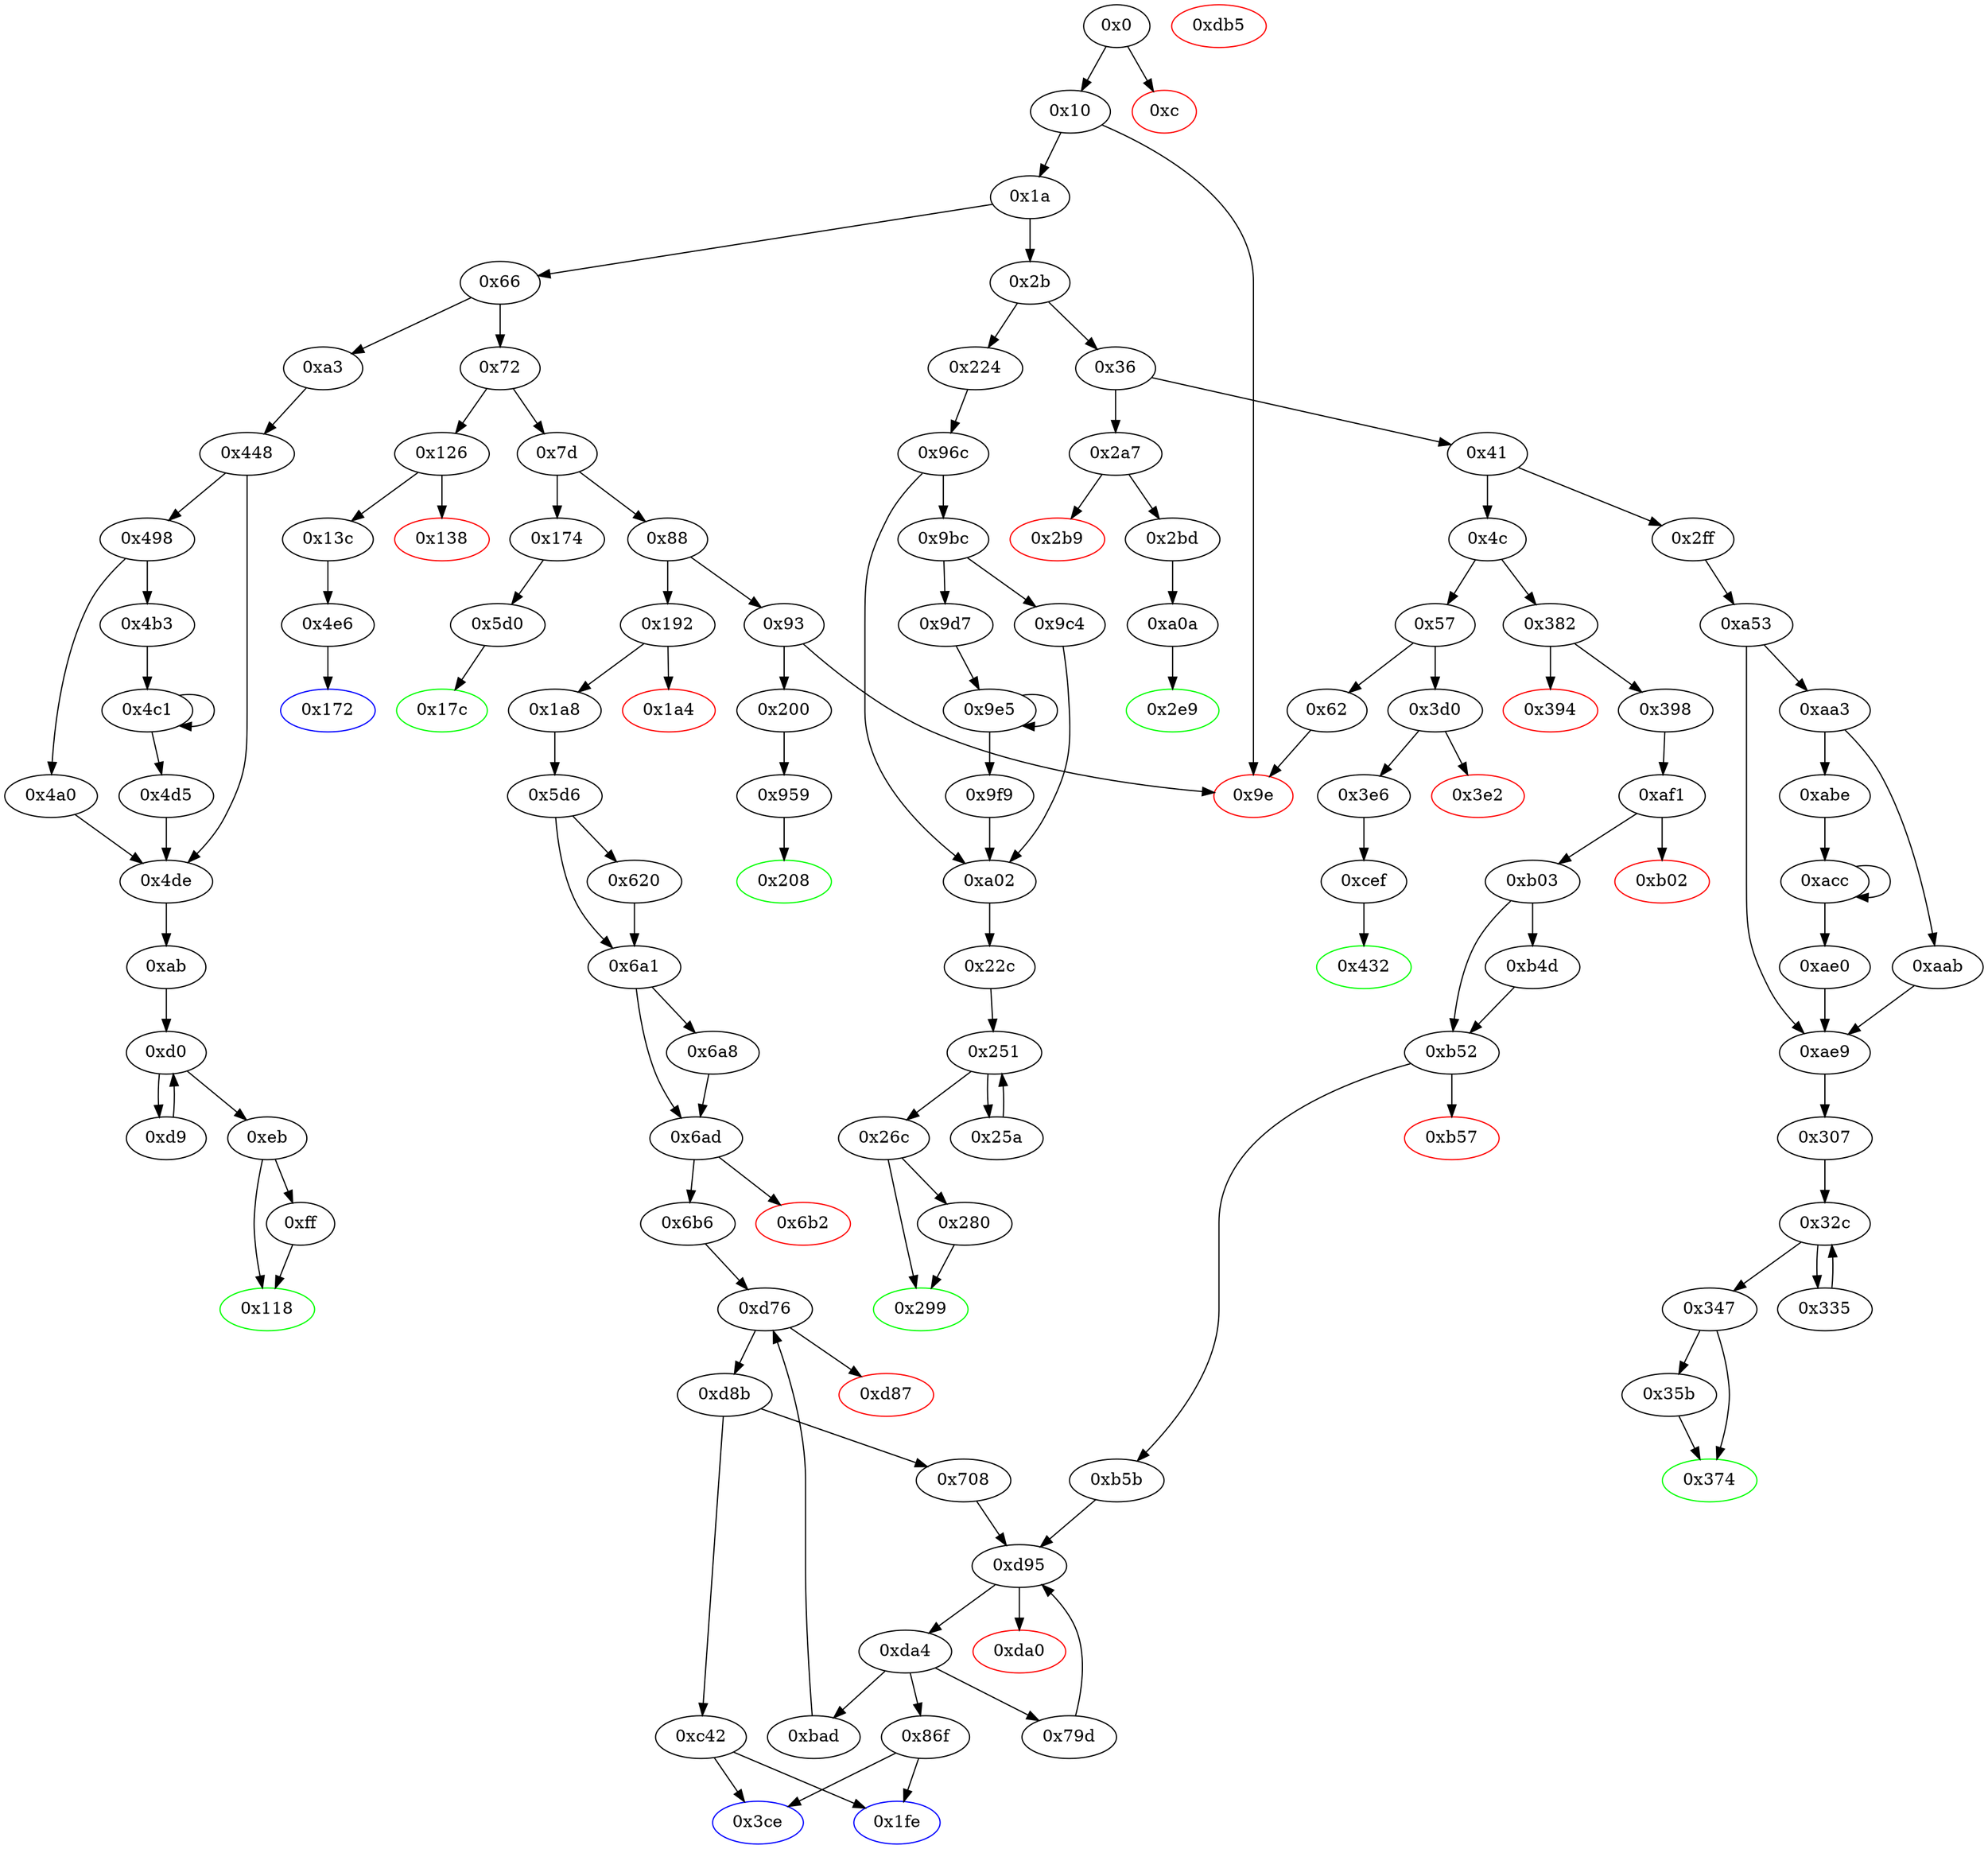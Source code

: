 digraph "" {
"0x4d5" [fillcolor=white, id="0x4d5", style=filled, tooltip="Block 0x4d5\n[0x4d5:0x4dd]\n---\nPredecessors: [0x4c1]\nSuccessors: [0x4de]\n---\n0x4d5 DUP3\n0x4d6 SWAP1\n0x4d7 SUB\n0x4d8 PUSH1 0x1f\n0x4da AND\n0x4db DUP3\n0x4dc ADD\n0x4dd SWAP2\n---\n0x4d7: V373 = SUB V370 V361\n0x4d8: V374 = 0x1f\n0x4da: V375 = AND 0x1f V373\n0x4dc: V376 = ADD V361 V375\n---\nEntry stack: [V13, 0xab, V333, 0x1, V324, V361, V368, V370]\nStack pops: 3\nStack additions: [V376, S1, S2]\nExit stack: [V13, 0xab, V333, 0x1, V324, V376, V368, V361]\n\nDef sites:\nV13: {0x1a.0x1f}\n0xab: {0xa3.0xa4}\nV333: {0x448.0x46d}\n0x1: {0x448.0x449}\nV324: {0x448.0x45d}\nV361: {0x4b3.0x4b5}\nV368: {0x4c1.0x4c9}\nV370: {0x4c1.0x4cd}\n"];
"0xc" [color=red, fillcolor=white, id="0xc", style=filled, tooltip="Block 0xc\n[0xc:0xf]\n---\nPredecessors: [0x0]\nSuccessors: []\n---\n0xc PUSH1 0x0\n0xe DUP1\n0xf REVERT\n---\n0xc: V5 = 0x0\n0xf: REVERT 0x0 0x0\n---\nEntry stack: [V2]\nStack pops: 0\nStack additions: []\nExit stack: [V2]\n\nDef sites:\nV2: {0x0.0x5}\n"];
"0x2a7" [fillcolor=white, id="0x2a7", style=filled, tooltip="Block 0x2a7\n[0x2a7:0x2b8]\n---\nPredecessors: [0x36]\nSuccessors: [0x2b9, 0x2bd]\n---\n0x2a7 JUMPDEST\n0x2a8 PUSH2 0x2e9\n0x2ab PUSH1 0x4\n0x2ad DUP1\n0x2ae CALLDATASIZE\n0x2af SUB\n0x2b0 PUSH1 0x20\n0x2b2 DUP2\n0x2b3 LT\n0x2b4 ISZERO\n0x2b5 PUSH2 0x2bd\n0x2b8 JUMPI\n---\n0x2a7: JUMPDEST \n0x2a8: V200 = 0x2e9\n0x2ab: V201 = 0x4\n0x2ae: V202 = CALLDATASIZE\n0x2af: V203 = SUB V202 0x4\n0x2b0: V204 = 0x20\n0x2b3: V205 = LT V203 0x20\n0x2b4: V206 = ISZERO V205\n0x2b5: V207 = 0x2bd\n0x2b8: JUMPI 0x2bd V206\n---\nEntry stack: [V13]\nStack pops: 0\nStack additions: [0x2e9, 0x4, V203]\nExit stack: [V13, 0x2e9, 0x4, V203]\n\nDef sites:\nV13: {0x1a.0x1f}\n"];
"0x398" [fillcolor=white, id="0x398", style=filled, tooltip="Block 0x398\n[0x398:0x3cd]\n---\nPredecessors: [0x382]\nSuccessors: [0xaf1]\n---\n0x398 JUMPDEST\n0x399 DUP2\n0x39a ADD\n0x39b SWAP1\n0x39c DUP1\n0x39d DUP1\n0x39e CALLDATALOAD\n0x39f PUSH20 0xffffffffffffffffffffffffffffffffffffffff\n0x3b4 AND\n0x3b5 SWAP1\n0x3b6 PUSH1 0x20\n0x3b8 ADD\n0x3b9 SWAP1\n0x3ba SWAP3\n0x3bb SWAP2\n0x3bc SWAP1\n0x3bd DUP1\n0x3be CALLDATALOAD\n0x3bf SWAP1\n0x3c0 PUSH1 0x20\n0x3c2 ADD\n0x3c3 SWAP1\n0x3c4 SWAP3\n0x3c5 SWAP2\n0x3c6 SWAP1\n0x3c7 POP\n0x3c8 POP\n0x3c9 POP\n0x3ca PUSH2 0xaf1\n0x3cd JUMP\n---\n0x398: JUMPDEST \n0x39a: V275 = ADD 0x4 V269\n0x39e: V276 = CALLDATALOAD 0x4\n0x39f: V277 = 0xffffffffffffffffffffffffffffffffffffffff\n0x3b4: V278 = AND 0xffffffffffffffffffffffffffffffffffffffff V276\n0x3b6: V279 = 0x20\n0x3b8: V280 = ADD 0x20 0x4\n0x3be: V281 = CALLDATALOAD 0x24\n0x3c0: V282 = 0x20\n0x3c2: V283 = ADD 0x20 0x24\n0x3ca: V284 = 0xaf1\n0x3cd: JUMP 0xaf1\n---\nEntry stack: [V13, 0x3ce, 0x4, V269]\nStack pops: 2\nStack additions: [V278, V281]\nExit stack: [V13, 0x3ce, V278, V281]\n\nDef sites:\nV13: {0x1a.0x1f}\n0x3ce: {0x382.0x383}\n0x4: {0x382.0x386}\nV269: {0x382.0x38a}\n"];
"0x1a4" [color=red, fillcolor=white, id="0x1a4", style=filled, tooltip="Block 0x1a4\n[0x1a4:0x1a7]\n---\nPredecessors: [0x192]\nSuccessors: []\n---\n0x1a4 PUSH1 0x0\n0x1a6 DUP1\n0x1a7 REVERT\n---\n0x1a4: V128 = 0x0\n0x1a7: REVERT 0x0 0x0\n---\nEntry stack: [V13, 0x1fe, 0x4, V123]\nStack pops: 0\nStack additions: []\nExit stack: [V13, 0x1fe, 0x4, V123]\n\nDef sites:\nV13: {0x1a.0x1f}\n0x1fe: {0x192.0x193}\n0x4: {0x192.0x196}\nV123: {0x192.0x19a}\n"];
"0xd8b" [fillcolor=white, id="0xd8b", style=filled, tooltip="Block 0xd8b\n[0xd8b:0xd94]\n---\nPredecessors: [0xd76]\nSuccessors: [0x708, 0xc42]\n---\n0xd8b JUMPDEST\n0xd8c DUP1\n0xd8d SWAP2\n0xd8e POP\n0xd8f POP\n0xd90 SWAP3\n0xd91 SWAP2\n0xd92 POP\n0xd93 POP\n0xd94 JUMP\n---\n0xd8b: JUMPDEST \n0xd94: JUMP {0x708, 0xc42}\n---\nEntry stack: [V13, {0x1fe, 0x3ce}, S7, S6, S5, {0x708, 0xc42}, S3, S2, 0x0, V867]\nStack pops: 5\nStack additions: [S0]\nExit stack: [V13, {0x1fe, 0x3ce}, S7, S6, S5, V867]\n\nDef sites:\nV13: {0x1a.0x1f}\n{0x1fe, 0x3ce}: {0x382.0x383, 0x192.0x193}\nS7: {0x398.0x3b4, 0x1a8.0x1c4}\nS6: {0x398.0x3be, 0x1a8.0x1e4}\nS5: {0xaf1.0xaf2, 0x1a8.0x1ee}\n{0x708, 0xc42}: {0xbad.0xbf1, 0x6b6.0x6b7}\nS3: {0xbad.0xc34, 0x6b6.0x6fa}\nS2: {0x398.0x3be, 0x1a8.0x1ee, 0x1a8.0x1e4}\n0x0: {0xd76.0xd77}\nV867: {0xd76.0xd7c}\n"];
"0xb57" [color=red, fillcolor=white, id="0xb57", style=filled, tooltip="Block 0xb57\n[0xb57:0xb5a]\n---\nPredecessors: [0xb52]\nSuccessors: []\n---\n0xb57 PUSH1 0x0\n0xb59 DUP1\n0xb5a REVERT\n---\n0xb57: V767 = 0x0\n0xb5a: REVERT 0x0 0x0\n---\nEntry stack: [V13, 0x3ce, V278, V281, 0x40]\nStack pops: 0\nStack additions: []\nExit stack: [V13, 0x3ce, V278, V281, 0x40]\n\nDef sites:\nV13: {0x1a.0x1f}\n0x3ce: {0x382.0x383}\nV278: {0x398.0x3b4}\nV281: {0x398.0x3be}\n0x40: {0xaf1.0xaf2}\n"];
"0xcef" [fillcolor=white, id="0xcef", style=filled, tooltip="Block 0xcef\n[0xcef:0xd75]\n---\nPredecessors: [0x3e6]\nSuccessors: [0x432]\n---\n0xcef JUMPDEST\n0xcf0 PUSH1 0x0\n0xcf2 PUSH1 0x6\n0xcf4 PUSH1 0x0\n0xcf6 DUP4\n0xcf7 PUSH20 0xffffffffffffffffffffffffffffffffffffffff\n0xd0c AND\n0xd0d PUSH20 0xffffffffffffffffffffffffffffffffffffffff\n0xd22 AND\n0xd23 DUP2\n0xd24 MSTORE\n0xd25 PUSH1 0x20\n0xd27 ADD\n0xd28 SWAP1\n0xd29 DUP2\n0xd2a MSTORE\n0xd2b PUSH1 0x20\n0xd2d ADD\n0xd2e PUSH1 0x0\n0xd30 SHA3\n0xd31 PUSH1 0x0\n0xd33 DUP5\n0xd34 PUSH20 0xffffffffffffffffffffffffffffffffffffffff\n0xd49 AND\n0xd4a PUSH20 0xffffffffffffffffffffffffffffffffffffffff\n0xd5f AND\n0xd60 DUP2\n0xd61 MSTORE\n0xd62 PUSH1 0x20\n0xd64 ADD\n0xd65 SWAP1\n0xd66 DUP2\n0xd67 MSTORE\n0xd68 PUSH1 0x20\n0xd6a ADD\n0xd6b PUSH1 0x0\n0xd6d SHA3\n0xd6e SLOAD\n0xd6f SWAP1\n0xd70 POP\n0xd71 SWAP3\n0xd72 SWAP2\n0xd73 POP\n0xd74 POP\n0xd75 JUMP\n---\n0xcef: JUMPDEST \n0xcf0: V841 = 0x0\n0xcf2: V842 = 0x6\n0xcf4: V843 = 0x0\n0xcf7: V844 = 0xffffffffffffffffffffffffffffffffffffffff\n0xd0c: V845 = AND 0xffffffffffffffffffffffffffffffffffffffff V302\n0xd0d: V846 = 0xffffffffffffffffffffffffffffffffffffffff\n0xd22: V847 = AND 0xffffffffffffffffffffffffffffffffffffffff V845\n0xd24: M[0x0] = V847\n0xd25: V848 = 0x20\n0xd27: V849 = ADD 0x20 0x0\n0xd2a: M[0x20] = 0x6\n0xd2b: V850 = 0x20\n0xd2d: V851 = ADD 0x20 0x20\n0xd2e: V852 = 0x0\n0xd30: V853 = SHA3 0x0 0x40\n0xd31: V854 = 0x0\n0xd34: V855 = 0xffffffffffffffffffffffffffffffffffffffff\n0xd49: V856 = AND 0xffffffffffffffffffffffffffffffffffffffff V297\n0xd4a: V857 = 0xffffffffffffffffffffffffffffffffffffffff\n0xd5f: V858 = AND 0xffffffffffffffffffffffffffffffffffffffff V856\n0xd61: M[0x0] = V858\n0xd62: V859 = 0x20\n0xd64: V860 = ADD 0x20 0x0\n0xd67: M[0x20] = V853\n0xd68: V861 = 0x20\n0xd6a: V862 = ADD 0x20 0x20\n0xd6b: V863 = 0x0\n0xd6d: V864 = SHA3 0x0 0x40\n0xd6e: V865 = S[V864]\n0xd75: JUMP 0x432\n---\nEntry stack: [V13, 0x432, V297, V302]\nStack pops: 3\nStack additions: [V865]\nExit stack: [V13, V865]\n\nDef sites:\nV13: {0x1a.0x1f}\n0x432: {0x3d0.0x3d1}\nV297: {0x3e6.0x402}\nV302: {0x3e6.0x422}\n"];
"0x174" [fillcolor=white, id="0x174", style=filled, tooltip="Block 0x174\n[0x174:0x17b]\n---\nPredecessors: [0x7d]\nSuccessors: [0x5d0]\n---\n0x174 JUMPDEST\n0x175 PUSH2 0x17c\n0x178 PUSH2 0x5d0\n0x17b JUMP\n---\n0x174: JUMPDEST \n0x175: V111 = 0x17c\n0x178: V112 = 0x5d0\n0x17b: JUMP 0x5d0\n---\nEntry stack: [V13]\nStack pops: 0\nStack additions: [0x17c]\nExit stack: [V13, 0x17c]\n\nDef sites:\nV13: {0x1a.0x1f}\n"];
"0x17c" [color=green, fillcolor=white, id="0x17c", style=filled, tooltip="Block 0x17c\n[0x17c:0x191]\n---\nPredecessors: [0x5d0]\nSuccessors: []\n---\n0x17c JUMPDEST\n0x17d PUSH1 0x40\n0x17f MLOAD\n0x180 DUP1\n0x181 DUP3\n0x182 DUP2\n0x183 MSTORE\n0x184 PUSH1 0x20\n0x186 ADD\n0x187 SWAP2\n0x188 POP\n0x189 POP\n0x18a PUSH1 0x40\n0x18c MLOAD\n0x18d DUP1\n0x18e SWAP2\n0x18f SUB\n0x190 SWAP1\n0x191 RETURN\n---\n0x17c: JUMPDEST \n0x17d: V113 = 0x40\n0x17f: V114 = M[0x40]\n0x183: M[V114] = V415\n0x184: V115 = 0x20\n0x186: V116 = ADD 0x20 V114\n0x18a: V117 = 0x40\n0x18c: V118 = M[0x40]\n0x18f: V119 = SUB V116 V118\n0x191: RETURN V118 V119\n---\nEntry stack: [V13, 0x17c, V415]\nStack pops: 1\nStack additions: []\nExit stack: [V13, 0x17c]\n\nDef sites:\nV13: {0x1a.0x1f}\n0x17c: {0x174.0x175}\nV415: {0x5d0.0x5d3}\n"];
"0x1a" [fillcolor=white, id="0x1a", style=filled, tooltip="Block 0x1a\n[0x1a:0x2a]\n---\nPredecessors: [0x10]\nSuccessors: [0x2b, 0x66]\n---\n0x1a PUSH1 0x0\n0x1c CALLDATALOAD\n0x1d PUSH1 0xe0\n0x1f SHR\n0x20 DUP1\n0x21 PUSH4 0x54fd4d50\n0x26 GT\n0x27 PUSH2 0x66\n0x2a JUMPI\n---\n0x1a: V10 = 0x0\n0x1c: V11 = CALLDATALOAD 0x0\n0x1d: V12 = 0xe0\n0x1f: V13 = SHR 0xe0 V11\n0x21: V14 = 0x54fd4d50\n0x26: V15 = GT 0x54fd4d50 V13\n0x27: V16 = 0x66\n0x2a: JUMPI 0x66 V15\n---\nEntry stack: []\nStack pops: 0\nStack additions: [V13]\nExit stack: [V13]\n\nDef sites:\n"];
"0x6a1" [fillcolor=white, id="0x6a1", style=filled, tooltip="Block 0x6a1\n[0x6a1:0x6a7]\n---\nPredecessors: [0x5d6, 0x620]\nSuccessors: [0x6a8, 0x6ad]\n---\n0x6a1 JUMPDEST\n0x6a2 DUP1\n0x6a3 ISZERO\n0x6a4 PUSH2 0x6ad\n0x6a7 JUMPI\n---\n0x6a1: JUMPDEST \n0x6a3: V460 = ISZERO S0\n0x6a4: V461 = 0x6ad\n0x6a7: JUMPI 0x6ad V460\n---\nEntry stack: [V13, 0x1fe, V132, V137, V140, S0]\nStack pops: 1\nStack additions: [S0]\nExit stack: [V13, 0x1fe, V132, V137, V140, S0]\n\nDef sites:\nV13: {0x1a.0x1f}\n0x1fe: {0x192.0x193}\nV132: {0x1a8.0x1c4}\nV137: {0x1a8.0x1e4}\nV140: {0x1a8.0x1ee}\nS0: {0x620.0x6a0, 0x5d6.0x619}\n"];
"0x498" [fillcolor=white, id="0x498", style=filled, tooltip="Block 0x498\n[0x498:0x49f]\n---\nPredecessors: [0x448]\nSuccessors: [0x4a0, 0x4b3]\n---\n0x498 DUP1\n0x499 PUSH1 0x1f\n0x49b LT\n0x49c PUSH2 0x4b3\n0x49f JUMPI\n---\n0x499: V351 = 0x1f\n0x49b: V352 = LT 0x1f V348\n0x49c: V353 = 0x4b3\n0x49f: JUMPI 0x4b3 V352\n---\nEntry stack: [V13, 0xab, V333, 0x1, V324, V337, 0x1, V348]\nStack pops: 1\nStack additions: [S0]\nExit stack: [V13, 0xab, V333, 0x1, V324, V337, 0x1, V348]\n\nDef sites:\nV13: {0x1a.0x1f}\n0xab: {0xa3.0xa4}\nV333: {0x448.0x46d}\n0x1: {0x448.0x449}\nV324: {0x448.0x45d}\nV337: {0x448.0x47d}\n0x1: {0x448.0x449}\nV348: {0x448.0x491}\n"];
"0xa02" [fillcolor=white, id="0xa02", style=filled, tooltip="Block 0xa02\n[0xa02:0xa09]\n---\nPredecessors: [0x96c, 0x9c4, 0x9f9]\nSuccessors: [0x22c]\n---\n0xa02 JUMPDEST\n0xa03 POP\n0xa04 POP\n0xa05 POP\n0xa06 POP\n0xa07 POP\n0xa08 DUP2\n0xa09 JUMP\n---\n0xa02: JUMPDEST \n0xa09: JUMP 0x22c\n---\nEntry stack: [V13, 0x22c, V617, 0x4, V608, S2, S1, S0]\nStack pops: 7\nStack additions: [S6, S5]\nExit stack: [V13, 0x22c, V617]\n\nDef sites:\nV13: {0x1a.0x1f}\n0x22c: {0x224.0x225}\nV617: {0x96c.0x991}\n0x4: {0x96c.0x96d}\nV608: {0x96c.0x981}\nS2: {0x9f9.0xa00, 0x9c4.0x9d1, 0x96c.0x9a1}\nS1: {0x9e5.0x9ed, 0x96c.0x96d}\nS0: {0x96c.0x9b5, 0x9d7.0x9d9}\n"];
"0x35b" [fillcolor=white, id="0x35b", style=filled, tooltip="Block 0x35b\n[0x35b:0x373]\n---\nPredecessors: [0x347]\nSuccessors: [0x374]\n---\n0x35b DUP1\n0x35c DUP3\n0x35d SUB\n0x35e DUP1\n0x35f MLOAD\n0x360 PUSH1 0x1\n0x362 DUP4\n0x363 PUSH1 0x20\n0x365 SUB\n0x366 PUSH2 0x100\n0x369 EXP\n0x36a SUB\n0x36b NOT\n0x36c AND\n0x36d DUP2\n0x36e MSTORE\n0x36f PUSH1 0x20\n0x371 ADD\n0x372 SWAP2\n0x373 POP\n---\n0x35d: V251 = SUB V246 V248\n0x35f: V252 = M[V251]\n0x360: V253 = 0x1\n0x363: V254 = 0x20\n0x365: V255 = SUB 0x20 V248\n0x366: V256 = 0x100\n0x369: V257 = EXP 0x100 V255\n0x36a: V258 = SUB V257 0x1\n0x36b: V259 = NOT V258\n0x36c: V260 = AND V259 V252\n0x36e: M[V251] = V260\n0x36f: V261 = 0x20\n0x371: V262 = ADD 0x20 V251\n---\nEntry stack: [V13, 0x307, V695, V226, V226, V246, V248]\nStack pops: 2\nStack additions: [V262, S0]\nExit stack: [V13, 0x307, V695, V226, V226, V262, V248]\n\nDef sites:\nV13: {0x1a.0x1f}\n0x307: {0x2ff.0x300}\nV695: {0xa53.0xa78}\nV226: {0x307.0x30a}\nV226: {0x307.0x30a}\nV246: {0x347.0x350}\nV248: {0x347.0x354}\n"];
"0x224" [fillcolor=white, id="0x224", style=filled, tooltip="Block 0x224\n[0x224:0x22b]\n---\nPredecessors: [0x2b]\nSuccessors: [0x96c]\n---\n0x224 JUMPDEST\n0x225 PUSH2 0x22c\n0x228 PUSH2 0x96c\n0x22b JUMP\n---\n0x224: JUMPDEST \n0x225: V157 = 0x22c\n0x228: V158 = 0x96c\n0x22b: JUMP 0x96c\n---\nEntry stack: [V13]\nStack pops: 0\nStack additions: [0x22c]\nExit stack: [V13, 0x22c]\n\nDef sites:\nV13: {0x1a.0x1f}\n"];
"0xb4d" [fillcolor=white, id="0xb4d", style=filled, tooltip="Block 0xb4d\n[0xb4d:0xb51]\n---\nPredecessors: [0xb03]\nSuccessors: [0xb52]\n---\n0xb4d POP\n0xb4e PUSH1 0x0\n0xb50 DUP3\n0xb51 GT\n---\n0xb4e: V764 = 0x0\n0xb51: V765 = GT V281 0x0\n---\nEntry stack: [V13, 0x3ce, V278, V281, 0x40, V761]\nStack pops: 3\nStack additions: [S2, S1, V765]\nExit stack: [V13, 0x3ce, V278, V281, 0x40, V765]\n\nDef sites:\nV13: {0x1a.0x1f}\n0x3ce: {0x382.0x383}\nV278: {0x398.0x3b4}\nV281: {0x398.0x3be}\n0x40: {0xaf1.0xaf2}\nV761: {0xb03.0xb46}\n"];
"0x6b6" [fillcolor=white, id="0x6b6", style=filled, tooltip="Block 0x6b6\n[0x6b6:0x707]\n---\nPredecessors: [0x6ad]\nSuccessors: [0xd76]\n---\n0x6b6 JUMPDEST\n0x6b7 PUSH2 0x708\n0x6ba DUP2\n0x6bb PUSH1 0x5\n0x6bd PUSH1 0x0\n0x6bf DUP6\n0x6c0 PUSH20 0xffffffffffffffffffffffffffffffffffffffff\n0x6d5 AND\n0x6d6 PUSH20 0xffffffffffffffffffffffffffffffffffffffff\n0x6eb AND\n0x6ec DUP2\n0x6ed MSTORE\n0x6ee PUSH1 0x20\n0x6f0 ADD\n0x6f1 SWAP1\n0x6f2 DUP2\n0x6f3 MSTORE\n0x6f4 PUSH1 0x20\n0x6f6 ADD\n0x6f7 PUSH1 0x0\n0x6f9 SHA3\n0x6fa SLOAD\n0x6fb PUSH2 0xd76\n0x6fe SWAP1\n0x6ff SWAP2\n0x700 SWAP1\n0x701 PUSH4 0xffffffff\n0x706 AND\n0x707 JUMP\n---\n0x6b6: JUMPDEST \n0x6b7: V466 = 0x708\n0x6bb: V467 = 0x5\n0x6bd: V468 = 0x0\n0x6c0: V469 = 0xffffffffffffffffffffffffffffffffffffffff\n0x6d5: V470 = AND 0xffffffffffffffffffffffffffffffffffffffff V137\n0x6d6: V471 = 0xffffffffffffffffffffffffffffffffffffffff\n0x6eb: V472 = AND 0xffffffffffffffffffffffffffffffffffffffff V470\n0x6ed: M[0x0] = V472\n0x6ee: V473 = 0x20\n0x6f0: V474 = ADD 0x20 0x0\n0x6f3: M[0x20] = 0x5\n0x6f4: V475 = 0x20\n0x6f6: V476 = ADD 0x20 0x20\n0x6f7: V477 = 0x0\n0x6f9: V478 = SHA3 0x0 0x40\n0x6fa: V479 = S[V478]\n0x6fb: V480 = 0xd76\n0x701: V481 = 0xffffffff\n0x706: V482 = AND 0xffffffff 0xd76\n0x707: JUMP 0xd76\n---\nEntry stack: [V13, 0x1fe, V132, V137, V140]\nStack pops: 2\nStack additions: [S1, S0, 0x708, V479, S0]\nExit stack: [V13, 0x1fe, V132, V137, V140, 0x708, V479, V140]\n\nDef sites:\nV13: {0x1a.0x1f}\n0x1fe: {0x192.0x193}\nV132: {0x1a8.0x1c4}\nV137: {0x1a8.0x1e4}\nV140: {0x1a8.0x1ee}\n"];
"0x4e6" [fillcolor=white, id="0x4e6", style=filled, tooltip="Block 0x4e6\n[0x4e6:0x5cf]\n---\nPredecessors: [0x13c]\nSuccessors: [0x172]\n---\n0x4e6 JUMPDEST\n0x4e7 DUP1\n0x4e8 PUSH1 0x6\n0x4ea PUSH1 0x0\n0x4ec CALLER\n0x4ed PUSH20 0xffffffffffffffffffffffffffffffffffffffff\n0x502 AND\n0x503 PUSH20 0xffffffffffffffffffffffffffffffffffffffff\n0x518 AND\n0x519 DUP2\n0x51a MSTORE\n0x51b PUSH1 0x20\n0x51d ADD\n0x51e SWAP1\n0x51f DUP2\n0x520 MSTORE\n0x521 PUSH1 0x20\n0x523 ADD\n0x524 PUSH1 0x0\n0x526 SHA3\n0x527 PUSH1 0x0\n0x529 DUP5\n0x52a PUSH20 0xffffffffffffffffffffffffffffffffffffffff\n0x53f AND\n0x540 PUSH20 0xffffffffffffffffffffffffffffffffffffffff\n0x555 AND\n0x556 DUP2\n0x557 MSTORE\n0x558 PUSH1 0x20\n0x55a ADD\n0x55b SWAP1\n0x55c DUP2\n0x55d MSTORE\n0x55e PUSH1 0x20\n0x560 ADD\n0x561 PUSH1 0x0\n0x563 SHA3\n0x564 DUP2\n0x565 SWAP1\n0x566 SSTORE\n0x567 POP\n0x568 DUP2\n0x569 PUSH20 0xffffffffffffffffffffffffffffffffffffffff\n0x57e AND\n0x57f CALLER\n0x580 PUSH20 0xffffffffffffffffffffffffffffffffffffffff\n0x595 AND\n0x596 PUSH32 0x8c5be1e5ebec7d5bd14f71427d1e84f3dd0314c0f7b2291e5b200ac8c7c3b925\n0x5b7 DUP4\n0x5b8 PUSH1 0x40\n0x5ba MLOAD\n0x5bb DUP1\n0x5bc DUP3\n0x5bd DUP2\n0x5be MSTORE\n0x5bf PUSH1 0x20\n0x5c1 ADD\n0x5c2 SWAP2\n0x5c3 POP\n0x5c4 POP\n0x5c5 PUSH1 0x40\n0x5c7 MLOAD\n0x5c8 DUP1\n0x5c9 SWAP2\n0x5ca SUB\n0x5cb SWAP1\n0x5cc LOG3\n0x5cd POP\n0x5ce POP\n0x5cf JUMP\n---\n0x4e6: JUMPDEST \n0x4e8: V377 = 0x6\n0x4ea: V378 = 0x0\n0x4ec: V379 = CALLER\n0x4ed: V380 = 0xffffffffffffffffffffffffffffffffffffffff\n0x502: V381 = AND 0xffffffffffffffffffffffffffffffffffffffff V379\n0x503: V382 = 0xffffffffffffffffffffffffffffffffffffffff\n0x518: V383 = AND 0xffffffffffffffffffffffffffffffffffffffff V381\n0x51a: M[0x0] = V383\n0x51b: V384 = 0x20\n0x51d: V385 = ADD 0x20 0x0\n0x520: M[0x20] = 0x6\n0x521: V386 = 0x20\n0x523: V387 = ADD 0x20 0x20\n0x524: V388 = 0x0\n0x526: V389 = SHA3 0x0 0x40\n0x527: V390 = 0x0\n0x52a: V391 = 0xffffffffffffffffffffffffffffffffffffffff\n0x53f: V392 = AND 0xffffffffffffffffffffffffffffffffffffffff V104\n0x540: V393 = 0xffffffffffffffffffffffffffffffffffffffff\n0x555: V394 = AND 0xffffffffffffffffffffffffffffffffffffffff V392\n0x557: M[0x0] = V394\n0x558: V395 = 0x20\n0x55a: V396 = ADD 0x20 0x0\n0x55d: M[0x20] = V389\n0x55e: V397 = 0x20\n0x560: V398 = ADD 0x20 0x20\n0x561: V399 = 0x0\n0x563: V400 = SHA3 0x0 0x40\n0x566: S[V400] = V107\n0x569: V401 = 0xffffffffffffffffffffffffffffffffffffffff\n0x57e: V402 = AND 0xffffffffffffffffffffffffffffffffffffffff V104\n0x57f: V403 = CALLER\n0x580: V404 = 0xffffffffffffffffffffffffffffffffffffffff\n0x595: V405 = AND 0xffffffffffffffffffffffffffffffffffffffff V403\n0x596: V406 = 0x8c5be1e5ebec7d5bd14f71427d1e84f3dd0314c0f7b2291e5b200ac8c7c3b925\n0x5b8: V407 = 0x40\n0x5ba: V408 = M[0x40]\n0x5be: M[V408] = V107\n0x5bf: V409 = 0x20\n0x5c1: V410 = ADD 0x20 V408\n0x5c5: V411 = 0x40\n0x5c7: V412 = M[0x40]\n0x5ca: V413 = SUB V410 V412\n0x5cc: LOG V412 V413 0x8c5be1e5ebec7d5bd14f71427d1e84f3dd0314c0f7b2291e5b200ac8c7c3b925 V405 V402\n0x5cf: JUMP 0x172\n---\nEntry stack: [V13, 0x172, V104, V107]\nStack pops: 3\nStack additions: []\nExit stack: [V13]\n\nDef sites:\nV13: {0x1a.0x1f}\n0x172: {0x126.0x127}\nV104: {0x13c.0x158}\nV107: {0x13c.0x162}\n"];
"0x4c" [fillcolor=white, id="0x4c", style=filled, tooltip="Block 0x4c\n[0x4c:0x56]\n---\nPredecessors: [0x41]\nSuccessors: [0x57, 0x382]\n---\n0x4c DUP1\n0x4d PUSH4 0xa9059cbb\n0x52 EQ\n0x53 PUSH2 0x382\n0x56 JUMPI\n---\n0x4d: V26 = 0xa9059cbb\n0x52: V27 = EQ 0xa9059cbb V13\n0x53: V28 = 0x382\n0x56: JUMPI 0x382 V27\n---\nEntry stack: [V13]\nStack pops: 1\nStack additions: [S0]\nExit stack: [V13]\n\nDef sites:\nV13: {0x1a.0x1f}\n"];
"0x0" [fillcolor=white, id="0x0", style=filled, tooltip="Block 0x0\n[0x0:0xb]\n---\nPredecessors: []\nSuccessors: [0xc, 0x10]\n---\n0x0 PUSH1 0x80\n0x2 PUSH1 0x40\n0x4 MSTORE\n0x5 CALLVALUE\n0x6 DUP1\n0x7 ISZERO\n0x8 PUSH2 0x10\n0xb JUMPI\n---\n0x0: V0 = 0x80\n0x2: V1 = 0x40\n0x4: M[0x40] = 0x80\n0x5: V2 = CALLVALUE\n0x7: V3 = ISZERO V2\n0x8: V4 = 0x10\n0xb: JUMPI 0x10 V3\n---\nEntry stack: []\nStack pops: 0\nStack additions: [V2]\nExit stack: [V2]\n\nDef sites:\n"];
"0x1a8" [fillcolor=white, id="0x1a8", style=filled, tooltip="Block 0x1a8\n[0x1a8:0x1fd]\n---\nPredecessors: [0x192]\nSuccessors: [0x5d6]\n---\n0x1a8 JUMPDEST\n0x1a9 DUP2\n0x1aa ADD\n0x1ab SWAP1\n0x1ac DUP1\n0x1ad DUP1\n0x1ae CALLDATALOAD\n0x1af PUSH20 0xffffffffffffffffffffffffffffffffffffffff\n0x1c4 AND\n0x1c5 SWAP1\n0x1c6 PUSH1 0x20\n0x1c8 ADD\n0x1c9 SWAP1\n0x1ca SWAP3\n0x1cb SWAP2\n0x1cc SWAP1\n0x1cd DUP1\n0x1ce CALLDATALOAD\n0x1cf PUSH20 0xffffffffffffffffffffffffffffffffffffffff\n0x1e4 AND\n0x1e5 SWAP1\n0x1e6 PUSH1 0x20\n0x1e8 ADD\n0x1e9 SWAP1\n0x1ea SWAP3\n0x1eb SWAP2\n0x1ec SWAP1\n0x1ed DUP1\n0x1ee CALLDATALOAD\n0x1ef SWAP1\n0x1f0 PUSH1 0x20\n0x1f2 ADD\n0x1f3 SWAP1\n0x1f4 SWAP3\n0x1f5 SWAP2\n0x1f6 SWAP1\n0x1f7 POP\n0x1f8 POP\n0x1f9 POP\n0x1fa PUSH2 0x5d6\n0x1fd JUMP\n---\n0x1a8: JUMPDEST \n0x1aa: V129 = ADD 0x4 V123\n0x1ae: V130 = CALLDATALOAD 0x4\n0x1af: V131 = 0xffffffffffffffffffffffffffffffffffffffff\n0x1c4: V132 = AND 0xffffffffffffffffffffffffffffffffffffffff V130\n0x1c6: V133 = 0x20\n0x1c8: V134 = ADD 0x20 0x4\n0x1ce: V135 = CALLDATALOAD 0x24\n0x1cf: V136 = 0xffffffffffffffffffffffffffffffffffffffff\n0x1e4: V137 = AND 0xffffffffffffffffffffffffffffffffffffffff V135\n0x1e6: V138 = 0x20\n0x1e8: V139 = ADD 0x20 0x24\n0x1ee: V140 = CALLDATALOAD 0x44\n0x1f0: V141 = 0x20\n0x1f2: V142 = ADD 0x20 0x44\n0x1fa: V143 = 0x5d6\n0x1fd: JUMP 0x5d6\n---\nEntry stack: [V13, 0x1fe, 0x4, V123]\nStack pops: 2\nStack additions: [V132, V137, V140]\nExit stack: [V13, 0x1fe, V132, V137, V140]\n\nDef sites:\nV13: {0x1a.0x1f}\n0x1fe: {0x192.0x193}\n0x4: {0x192.0x196}\nV123: {0x192.0x19a}\n"];
"0x208" [color=green, fillcolor=white, id="0x208", style=filled, tooltip="Block 0x208\n[0x208:0x223]\n---\nPredecessors: [0x959]\nSuccessors: []\n---\n0x208 JUMPDEST\n0x209 PUSH1 0x40\n0x20b MLOAD\n0x20c DUP1\n0x20d DUP3\n0x20e PUSH1 0xff\n0x210 AND\n0x211 PUSH1 0xff\n0x213 AND\n0x214 DUP2\n0x215 MSTORE\n0x216 PUSH1 0x20\n0x218 ADD\n0x219 SWAP2\n0x21a POP\n0x21b POP\n0x21c PUSH1 0x40\n0x21e MLOAD\n0x21f DUP1\n0x220 SWAP2\n0x221 SUB\n0x222 SWAP1\n0x223 RETURN\n---\n0x208: JUMPDEST \n0x209: V146 = 0x40\n0x20b: V147 = M[0x40]\n0x20e: V148 = 0xff\n0x210: V149 = AND 0xff V596\n0x211: V150 = 0xff\n0x213: V151 = AND 0xff V149\n0x215: M[V147] = V151\n0x216: V152 = 0x20\n0x218: V153 = ADD 0x20 V147\n0x21c: V154 = 0x40\n0x21e: V155 = M[0x40]\n0x221: V156 = SUB V153 V155\n0x223: RETURN V155 V156\n---\nEntry stack: [V13, 0x208, V596]\nStack pops: 1\nStack additions: []\nExit stack: [V13, 0x208]\n\nDef sites:\nV13: {0x1a.0x1f}\n0x208: {0x200.0x201}\nV596: {0x959.0x969}\n"];
"0x9e" [color=red, fillcolor=white, id="0x9e", style=filled, tooltip="Block 0x9e\n[0x9e:0xa2]\n---\nPredecessors: [0x10, 0x62, 0x93]\nSuccessors: []\n---\n0x9e JUMPDEST\n0x9f PUSH1 0x0\n0xa1 DUP1\n0xa2 REVERT\n---\n0x9e: JUMPDEST \n0x9f: V48 = 0x0\n0xa2: REVERT 0x0 0x0\n---\nEntry stack: [V13]\nStack pops: 0\nStack additions: []\nExit stack: [V13]\n\nDef sites:\nV13: {0x1a.0x1f}\n"];
"0x192" [fillcolor=white, id="0x192", style=filled, tooltip="Block 0x192\n[0x192:0x1a3]\n---\nPredecessors: [0x88]\nSuccessors: [0x1a4, 0x1a8]\n---\n0x192 JUMPDEST\n0x193 PUSH2 0x1fe\n0x196 PUSH1 0x4\n0x198 DUP1\n0x199 CALLDATASIZE\n0x19a SUB\n0x19b PUSH1 0x60\n0x19d DUP2\n0x19e LT\n0x19f ISZERO\n0x1a0 PUSH2 0x1a8\n0x1a3 JUMPI\n---\n0x192: JUMPDEST \n0x193: V120 = 0x1fe\n0x196: V121 = 0x4\n0x199: V122 = CALLDATASIZE\n0x19a: V123 = SUB V122 0x4\n0x19b: V124 = 0x60\n0x19e: V125 = LT V123 0x60\n0x19f: V126 = ISZERO V125\n0x1a0: V127 = 0x1a8\n0x1a3: JUMPI 0x1a8 V126\n---\nEntry stack: [V13]\nStack pops: 0\nStack additions: [0x1fe, 0x4, V123]\nExit stack: [V13, 0x1fe, 0x4, V123]\n\nDef sites:\nV13: {0x1a.0x1f}\n"];
"0xb5b" [fillcolor=white, id="0xb5b", style=filled, tooltip="Block 0xb5b\n[0xb5b:0xbac]\n---\nPredecessors: [0xb52]\nSuccessors: [0xd95]\n---\n0xb5b JUMPDEST\n0xb5c PUSH2 0xbad\n0xb5f DUP3\n0xb60 PUSH1 0x5\n0xb62 PUSH1 0x0\n0xb64 CALLER\n0xb65 PUSH20 0xffffffffffffffffffffffffffffffffffffffff\n0xb7a AND\n0xb7b PUSH20 0xffffffffffffffffffffffffffffffffffffffff\n0xb90 AND\n0xb91 DUP2\n0xb92 MSTORE\n0xb93 PUSH1 0x20\n0xb95 ADD\n0xb96 SWAP1\n0xb97 DUP2\n0xb98 MSTORE\n0xb99 PUSH1 0x20\n0xb9b ADD\n0xb9c PUSH1 0x0\n0xb9e SHA3\n0xb9f SLOAD\n0xba0 PUSH2 0xd95\n0xba3 SWAP1\n0xba4 SWAP2\n0xba5 SWAP1\n0xba6 PUSH4 0xffffffff\n0xbab AND\n0xbac JUMP\n---\n0xb5b: JUMPDEST \n0xb5c: V768 = 0xbad\n0xb60: V769 = 0x5\n0xb62: V770 = 0x0\n0xb64: V771 = CALLER\n0xb65: V772 = 0xffffffffffffffffffffffffffffffffffffffff\n0xb7a: V773 = AND 0xffffffffffffffffffffffffffffffffffffffff V771\n0xb7b: V774 = 0xffffffffffffffffffffffffffffffffffffffff\n0xb90: V775 = AND 0xffffffffffffffffffffffffffffffffffffffff V773\n0xb92: M[0x0] = V775\n0xb93: V776 = 0x20\n0xb95: V777 = ADD 0x20 0x0\n0xb98: M[0x20] = 0x5\n0xb99: V778 = 0x20\n0xb9b: V779 = ADD 0x20 0x20\n0xb9c: V780 = 0x0\n0xb9e: V781 = SHA3 0x0 0x40\n0xb9f: V782 = S[V781]\n0xba0: V783 = 0xd95\n0xba6: V784 = 0xffffffff\n0xbab: V785 = AND 0xffffffff 0xd95\n0xbac: JUMP 0xd95\n---\nEntry stack: [V13, 0x3ce, V278, V281, 0x40]\nStack pops: 2\nStack additions: [S1, S0, 0xbad, V782, S1]\nExit stack: [V13, 0x3ce, V278, V281, 0x40, 0xbad, V782, V281]\n\nDef sites:\nV13: {0x1a.0x1f}\n0x3ce: {0x382.0x383}\nV278: {0x398.0x3b4}\nV281: {0x398.0x3be}\n0x40: {0xaf1.0xaf2}\n"];
"0xda4" [fillcolor=white, id="0xda4", style=filled, tooltip="Block 0xda4\n[0xda4:0xdb4]\n---\nPredecessors: [0xd95]\nSuccessors: [0x79d, 0x86f, 0xbad]\n---\n0xda4 JUMPDEST\n0xda5 PUSH1 0x0\n0xda7 DUP3\n0xda8 DUP5\n0xda9 SUB\n0xdaa SWAP1\n0xdab POP\n0xdac DUP1\n0xdad SWAP2\n0xdae POP\n0xdaf POP\n0xdb0 SWAP3\n0xdb1 SWAP2\n0xdb2 POP\n0xdb3 POP\n0xdb4 JUMP\n---\n0xda4: JUMPDEST \n0xda5: V877 = 0x0\n0xda9: V878 = SUB S2 S1\n0xdb4: JUMP {0x79d, 0x86f, 0xbad}\n---\nEntry stack: [V13, {0x1fe, 0x3ce}, S6, S5, S4, {0x79d, 0x86f, 0xbad}, S2, S1, 0x0]\nStack pops: 4\nStack additions: [V878]\nExit stack: [V13, {0x1fe, 0x3ce}, S6, S5, S4, V878]\n\nDef sites:\nV13: {0x1a.0x1f}\n{0x1fe, 0x3ce}: {0x382.0x383, 0x192.0x193}\nS6: {0x398.0x3b4, 0x1a8.0x1c4}\nS5: {0x398.0x3be, 0x1a8.0x1e4}\nS4: {0xaf1.0xaf2, 0x1a8.0x1ee}\n{0x79d, 0x86f, 0xbad}: {0x708.0x74c, 0xb5b.0xb5c, 0x79d.0x7e1}\nS2: {0x708.0x78f, 0xb5b.0xb9f, 0x79d.0x861}\nS1: {0xaf1.0xaf2, 0x1a8.0x1ee, 0x398.0x3be}\n0x0: {0xd95.0xd96}\n"];
"0x7d" [fillcolor=white, id="0x7d", style=filled, tooltip="Block 0x7d\n[0x7d:0x87]\n---\nPredecessors: [0x72]\nSuccessors: [0x88, 0x174]\n---\n0x7d DUP1\n0x7e PUSH4 0x18160ddd\n0x83 EQ\n0x84 PUSH2 0x174\n0x87 JUMPI\n---\n0x7e: V39 = 0x18160ddd\n0x83: V40 = EQ 0x18160ddd V13\n0x84: V41 = 0x174\n0x87: JUMPI 0x174 V40\n---\nEntry stack: [V13]\nStack pops: 1\nStack additions: [S0]\nExit stack: [V13]\n\nDef sites:\nV13: {0x1a.0x1f}\n"];
"0x9f9" [fillcolor=white, id="0x9f9", style=filled, tooltip="Block 0x9f9\n[0x9f9:0xa01]\n---\nPredecessors: [0x9e5]\nSuccessors: [0xa02]\n---\n0x9f9 DUP3\n0x9fa SWAP1\n0x9fb SUB\n0x9fc PUSH1 0x1f\n0x9fe AND\n0x9ff DUP3\n0xa00 ADD\n0xa01 SWAP2\n---\n0x9fb: V657 = SUB V654 V645\n0x9fc: V658 = 0x1f\n0x9fe: V659 = AND 0x1f V657\n0xa00: V660 = ADD V645 V659\n---\nEntry stack: [V13, 0x22c, V617, 0x4, V608, V645, V652, V654]\nStack pops: 3\nStack additions: [V660, S1, S2]\nExit stack: [V13, 0x22c, V617, 0x4, V608, V660, V652, V645]\n\nDef sites:\nV13: {0x1a.0x1f}\n0x22c: {0x224.0x225}\nV617: {0x96c.0x991}\n0x4: {0x96c.0x96d}\nV608: {0x96c.0x981}\nV645: {0x9d7.0x9d9}\nV652: {0x9e5.0x9ed}\nV654: {0x9e5.0x9f1}\n"];
"0x4a0" [fillcolor=white, id="0x4a0", style=filled, tooltip="Block 0x4a0\n[0x4a0:0x4b2]\n---\nPredecessors: [0x498]\nSuccessors: [0x4de]\n---\n0x4a0 PUSH2 0x100\n0x4a3 DUP1\n0x4a4 DUP4\n0x4a5 SLOAD\n0x4a6 DIV\n0x4a7 MUL\n0x4a8 DUP4\n0x4a9 MSTORE\n0x4aa SWAP2\n0x4ab PUSH1 0x20\n0x4ad ADD\n0x4ae SWAP2\n0x4af PUSH2 0x4de\n0x4b2 JUMP\n---\n0x4a0: V354 = 0x100\n0x4a5: V355 = S[0x1]\n0x4a6: V356 = DIV V355 0x100\n0x4a7: V357 = MUL V356 0x100\n0x4a9: M[V337] = V357\n0x4ab: V358 = 0x20\n0x4ad: V359 = ADD 0x20 V337\n0x4af: V360 = 0x4de\n0x4b2: JUMP 0x4de\n---\nEntry stack: [V13, 0xab, V333, 0x1, V324, V337, 0x1, V348]\nStack pops: 3\nStack additions: [V359, S1, S0]\nExit stack: [V13, 0xab, V333, 0x1, V324, V359, 0x1, V348]\n\nDef sites:\nV13: {0x1a.0x1f}\n0xab: {0xa3.0xa4}\nV333: {0x448.0x46d}\n0x1: {0x448.0x449}\nV324: {0x448.0x45d}\nV337: {0x448.0x47d}\n0x1: {0x448.0x449}\nV348: {0x448.0x491}\n"];
"0x2b9" [color=red, fillcolor=white, id="0x2b9", style=filled, tooltip="Block 0x2b9\n[0x2b9:0x2bc]\n---\nPredecessors: [0x2a7]\nSuccessors: []\n---\n0x2b9 PUSH1 0x0\n0x2bb DUP1\n0x2bc REVERT\n---\n0x2b9: V208 = 0x0\n0x2bc: REVERT 0x0 0x0\n---\nEntry stack: [V13, 0x2e9, 0x4, V203]\nStack pops: 0\nStack additions: []\nExit stack: [V13, 0x2e9, 0x4, V203]\n\nDef sites:\nV13: {0x1a.0x1f}\n0x2e9: {0x2a7.0x2a8}\n0x4: {0x2a7.0x2ab}\nV203: {0x2a7.0x2af}\n"];
"0x3e6" [fillcolor=white, id="0x3e6", style=filled, tooltip="Block 0x3e6\n[0x3e6:0x431]\n---\nPredecessors: [0x3d0]\nSuccessors: [0xcef]\n---\n0x3e6 JUMPDEST\n0x3e7 DUP2\n0x3e8 ADD\n0x3e9 SWAP1\n0x3ea DUP1\n0x3eb DUP1\n0x3ec CALLDATALOAD\n0x3ed PUSH20 0xffffffffffffffffffffffffffffffffffffffff\n0x402 AND\n0x403 SWAP1\n0x404 PUSH1 0x20\n0x406 ADD\n0x407 SWAP1\n0x408 SWAP3\n0x409 SWAP2\n0x40a SWAP1\n0x40b DUP1\n0x40c CALLDATALOAD\n0x40d PUSH20 0xffffffffffffffffffffffffffffffffffffffff\n0x422 AND\n0x423 SWAP1\n0x424 PUSH1 0x20\n0x426 ADD\n0x427 SWAP1\n0x428 SWAP3\n0x429 SWAP2\n0x42a SWAP1\n0x42b POP\n0x42c POP\n0x42d POP\n0x42e PUSH2 0xcef\n0x431 JUMP\n---\n0x3e6: JUMPDEST \n0x3e8: V294 = ADD 0x4 V288\n0x3ec: V295 = CALLDATALOAD 0x4\n0x3ed: V296 = 0xffffffffffffffffffffffffffffffffffffffff\n0x402: V297 = AND 0xffffffffffffffffffffffffffffffffffffffff V295\n0x404: V298 = 0x20\n0x406: V299 = ADD 0x20 0x4\n0x40c: V300 = CALLDATALOAD 0x24\n0x40d: V301 = 0xffffffffffffffffffffffffffffffffffffffff\n0x422: V302 = AND 0xffffffffffffffffffffffffffffffffffffffff V300\n0x424: V303 = 0x20\n0x426: V304 = ADD 0x20 0x24\n0x42e: V305 = 0xcef\n0x431: JUMP 0xcef\n---\nEntry stack: [V13, 0x432, 0x4, V288]\nStack pops: 2\nStack additions: [V297, V302]\nExit stack: [V13, 0x432, V297, V302]\n\nDef sites:\nV13: {0x1a.0x1f}\n0x432: {0x3d0.0x3d1}\n0x4: {0x3d0.0x3d4}\nV288: {0x3d0.0x3d8}\n"];
"0x335" [fillcolor=white, id="0x335", style=filled, tooltip="Block 0x335\n[0x335:0x346]\n---\nPredecessors: [0x32c]\nSuccessors: [0x32c]\n---\n0x335 DUP1\n0x336 DUP3\n0x337 ADD\n0x338 MLOAD\n0x339 DUP2\n0x33a DUP5\n0x33b ADD\n0x33c MSTORE\n0x33d PUSH1 0x20\n0x33f DUP2\n0x340 ADD\n0x341 SWAP1\n0x342 POP\n0x343 PUSH2 0x32c\n0x346 JUMP\n---\n0x337: V240 = ADD V235 S0\n0x338: V241 = M[V240]\n0x33b: V242 = ADD V232 S0\n0x33c: M[V242] = V241\n0x33d: V243 = 0x20\n0x340: V244 = ADD S0 0x20\n0x343: V245 = 0x32c\n0x346: JUMP 0x32c\n---\nEntry stack: [V13, 0x307, V695, V226, V226, V232, V235, V233, V233, V232, V235, S0]\nStack pops: 3\nStack additions: [S2, S1, V244]\nExit stack: [V13, 0x307, V695, V226, V226, V232, V235, V233, V233, V232, V235, V244]\n\nDef sites:\nV13: {0x1a.0x1f}\n0x307: {0x2ff.0x300}\nV695: {0xa53.0xa78}\nV226: {0x307.0x30a}\nV226: {0x307.0x30a}\nV232: {0x307.0x31d}\nV235: {0x307.0x325}\nV233: {0x307.0x321}\nV233: {0x307.0x321}\nV232: {0x307.0x31d}\nV235: {0x307.0x325}\nS0: {0x335.0x340, 0x307.0x32a}\n"];
"0x2bd" [fillcolor=white, id="0x2bd", style=filled, tooltip="Block 0x2bd\n[0x2bd:0x2e8]\n---\nPredecessors: [0x2a7]\nSuccessors: [0xa0a]\n---\n0x2bd JUMPDEST\n0x2be DUP2\n0x2bf ADD\n0x2c0 SWAP1\n0x2c1 DUP1\n0x2c2 DUP1\n0x2c3 CALLDATALOAD\n0x2c4 PUSH20 0xffffffffffffffffffffffffffffffffffffffff\n0x2d9 AND\n0x2da SWAP1\n0x2db PUSH1 0x20\n0x2dd ADD\n0x2de SWAP1\n0x2df SWAP3\n0x2e0 SWAP2\n0x2e1 SWAP1\n0x2e2 POP\n0x2e3 POP\n0x2e4 POP\n0x2e5 PUSH2 0xa0a\n0x2e8 JUMP\n---\n0x2bd: JUMPDEST \n0x2bf: V209 = ADD 0x4 V203\n0x2c3: V210 = CALLDATALOAD 0x4\n0x2c4: V211 = 0xffffffffffffffffffffffffffffffffffffffff\n0x2d9: V212 = AND 0xffffffffffffffffffffffffffffffffffffffff V210\n0x2db: V213 = 0x20\n0x2dd: V214 = ADD 0x20 0x4\n0x2e5: V215 = 0xa0a\n0x2e8: JUMP 0xa0a\n---\nEntry stack: [V13, 0x2e9, 0x4, V203]\nStack pops: 2\nStack additions: [V212]\nExit stack: [V13, 0x2e9, V212]\n\nDef sites:\nV13: {0x1a.0x1f}\n0x2e9: {0x2a7.0x2a8}\n0x4: {0x2a7.0x2ab}\nV203: {0x2a7.0x2af}\n"];
"0x26c" [fillcolor=white, id="0x26c", style=filled, tooltip="Block 0x26c\n[0x26c:0x27f]\n---\nPredecessors: [0x251]\nSuccessors: [0x280, 0x299]\n---\n0x26c JUMPDEST\n0x26d POP\n0x26e POP\n0x26f POP\n0x270 POP\n0x271 SWAP1\n0x272 POP\n0x273 SWAP1\n0x274 DUP2\n0x275 ADD\n0x276 SWAP1\n0x277 PUSH1 0x1f\n0x279 AND\n0x27a DUP1\n0x27b ISZERO\n0x27c PUSH2 0x299\n0x27f JUMPI\n---\n0x26c: JUMPDEST \n0x275: V180 = ADD V167 V166\n0x277: V181 = 0x1f\n0x279: V182 = AND 0x1f V167\n0x27b: V183 = ISZERO V182\n0x27c: V184 = 0x299\n0x27f: JUMPI 0x299 V183\n---\nEntry stack: [V13, 0x22c, V617, V160, V160, V166, V169, V167, V167, V166, V169, S0]\nStack pops: 7\nStack additions: [V180, V182]\nExit stack: [V13, 0x22c, V617, V160, V160, V180, V182]\n\nDef sites:\nV13: {0x1a.0x1f}\n0x22c: {0x224.0x225}\nV617: {0x96c.0x991}\nV160: {0x22c.0x22f}\nV160: {0x22c.0x22f}\nV166: {0x22c.0x242}\nV169: {0x22c.0x24a}\nV167: {0x22c.0x246}\nV167: {0x22c.0x246}\nV166: {0x22c.0x242}\nV169: {0x22c.0x24a}\nS0: {0x25a.0x265, 0x22c.0x24f}\n"];
"0x432" [color=green, fillcolor=white, id="0x432", style=filled, tooltip="Block 0x432\n[0x432:0x447]\n---\nPredecessors: [0xcef]\nSuccessors: []\n---\n0x432 JUMPDEST\n0x433 PUSH1 0x40\n0x435 MLOAD\n0x436 DUP1\n0x437 DUP3\n0x438 DUP2\n0x439 MSTORE\n0x43a PUSH1 0x20\n0x43c ADD\n0x43d SWAP2\n0x43e POP\n0x43f POP\n0x440 PUSH1 0x40\n0x442 MLOAD\n0x443 DUP1\n0x444 SWAP2\n0x445 SUB\n0x446 SWAP1\n0x447 RETURN\n---\n0x432: JUMPDEST \n0x433: V306 = 0x40\n0x435: V307 = M[0x40]\n0x439: M[V307] = V865\n0x43a: V308 = 0x20\n0x43c: V309 = ADD 0x20 V307\n0x440: V310 = 0x40\n0x442: V311 = M[0x40]\n0x445: V312 = SUB V309 V311\n0x447: RETURN V311 V312\n---\nEntry stack: [V13, V865]\nStack pops: 1\nStack additions: []\nExit stack: [V13]\n\nDef sites:\nV13: {0x1a.0x1f}\nV865: {0xcef.0xd6e}\n"];
"0x4c1" [fillcolor=white, id="0x4c1", style=filled, tooltip="Block 0x4c1\n[0x4c1:0x4d4]\n---\nPredecessors: [0x4b3, 0x4c1]\nSuccessors: [0x4c1, 0x4d5]\n---\n0x4c1 JUMPDEST\n0x4c2 DUP2\n0x4c3 SLOAD\n0x4c4 DUP2\n0x4c5 MSTORE\n0x4c6 SWAP1\n0x4c7 PUSH1 0x1\n0x4c9 ADD\n0x4ca SWAP1\n0x4cb PUSH1 0x20\n0x4cd ADD\n0x4ce DUP1\n0x4cf DUP4\n0x4d0 GT\n0x4d1 PUSH2 0x4c1\n0x4d4 JUMPI\n---\n0x4c1: JUMPDEST \n0x4c3: V366 = S[S1]\n0x4c5: M[S0] = V366\n0x4c7: V367 = 0x1\n0x4c9: V368 = ADD 0x1 S1\n0x4cb: V369 = 0x20\n0x4cd: V370 = ADD 0x20 S0\n0x4d0: V371 = GT V361 V370\n0x4d1: V372 = 0x4c1\n0x4d4: JUMPI 0x4c1 V371\n---\nEntry stack: [V13, 0xab, V333, 0x1, V324, V361, S1, S0]\nStack pops: 3\nStack additions: [S2, V368, V370]\nExit stack: [V13, 0xab, V333, 0x1, V324, V361, V368, V370]\n\nDef sites:\nV13: {0x1a.0x1f}\n0xab: {0xa3.0xa4}\nV333: {0x448.0x46d}\n0x1: {0x448.0x449}\nV324: {0x448.0x45d}\nV361: {0x4b3.0x4b5}\nS1: {0x4c1.0x4c9, 0x4b3.0x4bf}\nS0: {0x4c1.0x4cd, 0x448.0x47d}\n"];
"0x307" [fillcolor=white, id="0x307", style=filled, tooltip="Block 0x307\n[0x307:0x32b]\n---\nPredecessors: [0xae9]\nSuccessors: [0x32c]\n---\n0x307 JUMPDEST\n0x308 PUSH1 0x40\n0x30a MLOAD\n0x30b DUP1\n0x30c DUP1\n0x30d PUSH1 0x20\n0x30f ADD\n0x310 DUP3\n0x311 DUP2\n0x312 SUB\n0x313 DUP3\n0x314 MSTORE\n0x315 DUP4\n0x316 DUP2\n0x317 DUP2\n0x318 MLOAD\n0x319 DUP2\n0x31a MSTORE\n0x31b PUSH1 0x20\n0x31d ADD\n0x31e SWAP2\n0x31f POP\n0x320 DUP1\n0x321 MLOAD\n0x322 SWAP1\n0x323 PUSH1 0x20\n0x325 ADD\n0x326 SWAP1\n0x327 DUP1\n0x328 DUP4\n0x329 DUP4\n0x32a PUSH1 0x0\n---\n0x307: JUMPDEST \n0x308: V225 = 0x40\n0x30a: V226 = M[0x40]\n0x30d: V227 = 0x20\n0x30f: V228 = ADD 0x20 V226\n0x312: V229 = SUB V228 V226\n0x314: M[V226] = V229\n0x318: V230 = M[V695]\n0x31a: M[V228] = V230\n0x31b: V231 = 0x20\n0x31d: V232 = ADD 0x20 V228\n0x321: V233 = M[V695]\n0x323: V234 = 0x20\n0x325: V235 = ADD 0x20 V695\n0x32a: V236 = 0x0\n---\nEntry stack: [V13, 0x307, V695]\nStack pops: 1\nStack additions: [S0, V226, V226, V232, V235, V233, V233, V232, V235, 0x0]\nExit stack: [V13, 0x307, V695, V226, V226, V232, V235, V233, V233, V232, V235, 0x0]\n\nDef sites:\nV13: {0x1a.0x1f}\n0x307: {0x2ff.0x300}\nV695: {0xa53.0xa78}\n"];
"0xc42" [fillcolor=white, id="0xc42", style=filled, tooltip="Block 0xc42\n[0xc42:0xcee]\n---\nPredecessors: [0xd8b]\nSuccessors: [0x1fe, 0x3ce]\n---\n0xc42 JUMPDEST\n0xc43 PUSH1 0x5\n0xc45 PUSH1 0x0\n0xc47 DUP6\n0xc48 PUSH20 0xffffffffffffffffffffffffffffffffffffffff\n0xc5d AND\n0xc5e PUSH20 0xffffffffffffffffffffffffffffffffffffffff\n0xc73 AND\n0xc74 DUP2\n0xc75 MSTORE\n0xc76 PUSH1 0x20\n0xc78 ADD\n0xc79 SWAP1\n0xc7a DUP2\n0xc7b MSTORE\n0xc7c PUSH1 0x20\n0xc7e ADD\n0xc7f PUSH1 0x0\n0xc81 SHA3\n0xc82 DUP2\n0xc83 SWAP1\n0xc84 SSTORE\n0xc85 POP\n0xc86 DUP3\n0xc87 PUSH20 0xffffffffffffffffffffffffffffffffffffffff\n0xc9c AND\n0xc9d CALLER\n0xc9e PUSH20 0xffffffffffffffffffffffffffffffffffffffff\n0xcb3 AND\n0xcb4 PUSH32 0xddf252ad1be2c89b69c2b068fc378daa952ba7f163c4a11628f55a4df523b3ef\n0xcd5 DUP5\n0xcd6 PUSH1 0x40\n0xcd8 MLOAD\n0xcd9 DUP1\n0xcda DUP3\n0xcdb DUP2\n0xcdc MSTORE\n0xcdd PUSH1 0x20\n0xcdf ADD\n0xce0 SWAP2\n0xce1 POP\n0xce2 POP\n0xce3 PUSH1 0x40\n0xce5 MLOAD\n0xce6 DUP1\n0xce7 SWAP2\n0xce8 SUB\n0xce9 SWAP1\n0xcea LOG3\n0xceb POP\n0xcec POP\n0xced POP\n0xcee JUMP\n---\n0xc42: JUMPDEST \n0xc43: V816 = 0x5\n0xc45: V817 = 0x0\n0xc48: V818 = 0xffffffffffffffffffffffffffffffffffffffff\n0xc5d: V819 = AND 0xffffffffffffffffffffffffffffffffffffffff S3\n0xc5e: V820 = 0xffffffffffffffffffffffffffffffffffffffff\n0xc73: V821 = AND 0xffffffffffffffffffffffffffffffffffffffff V819\n0xc75: M[0x0] = V821\n0xc76: V822 = 0x20\n0xc78: V823 = ADD 0x20 0x0\n0xc7b: M[0x20] = 0x5\n0xc7c: V824 = 0x20\n0xc7e: V825 = ADD 0x20 0x20\n0xc7f: V826 = 0x0\n0xc81: V827 = SHA3 0x0 0x40\n0xc84: S[V827] = S0\n0xc87: V828 = 0xffffffffffffffffffffffffffffffffffffffff\n0xc9c: V829 = AND 0xffffffffffffffffffffffffffffffffffffffff S3\n0xc9d: V830 = CALLER\n0xc9e: V831 = 0xffffffffffffffffffffffffffffffffffffffff\n0xcb3: V832 = AND 0xffffffffffffffffffffffffffffffffffffffff V830\n0xcb4: V833 = 0xddf252ad1be2c89b69c2b068fc378daa952ba7f163c4a11628f55a4df523b3ef\n0xcd6: V834 = 0x40\n0xcd8: V835 = M[0x40]\n0xcdc: M[V835] = S2\n0xcdd: V836 = 0x20\n0xcdf: V837 = ADD 0x20 V835\n0xce3: V838 = 0x40\n0xce5: V839 = M[0x40]\n0xce8: V840 = SUB V837 V839\n0xcea: LOG V839 V840 0xddf252ad1be2c89b69c2b068fc378daa952ba7f163c4a11628f55a4df523b3ef V832 V829\n0xcee: JUMP {0x1fe, 0x3ce}\n---\nEntry stack: [V13, {0x1fe, 0x3ce}, S3, S2, S1, S0]\nStack pops: 5\nStack additions: []\nExit stack: [V13]\n\nDef sites:\nV13: {0x1a.0x1f}\n{0x1fe, 0x3ce}: {0x382.0x383, 0x192.0x193}\nS3: {0x398.0x3b4, 0x1a8.0x1c4}\nS2: {0x398.0x3be, 0x1a8.0x1e4}\nS1: {0xaf1.0xaf2, 0x1a8.0x1ee}\nS0: {0xd76_0xbad.0xd7c, 0xd76_0x6b6.0xd7c}\n"];
"0xab" [fillcolor=white, id="0xab", style=filled, tooltip="Block 0xab\n[0xab:0xcf]\n---\nPredecessors: [0x4de]\nSuccessors: [0xd0]\n---\n0xab JUMPDEST\n0xac PUSH1 0x40\n0xae MLOAD\n0xaf DUP1\n0xb0 DUP1\n0xb1 PUSH1 0x20\n0xb3 ADD\n0xb4 DUP3\n0xb5 DUP2\n0xb6 SUB\n0xb7 DUP3\n0xb8 MSTORE\n0xb9 DUP4\n0xba DUP2\n0xbb DUP2\n0xbc MLOAD\n0xbd DUP2\n0xbe MSTORE\n0xbf PUSH1 0x20\n0xc1 ADD\n0xc2 SWAP2\n0xc3 POP\n0xc4 DUP1\n0xc5 MLOAD\n0xc6 SWAP1\n0xc7 PUSH1 0x20\n0xc9 ADD\n0xca SWAP1\n0xcb DUP1\n0xcc DUP4\n0xcd DUP4\n0xce PUSH1 0x0\n---\n0xab: JUMPDEST \n0xac: V51 = 0x40\n0xae: V52 = M[0x40]\n0xb1: V53 = 0x20\n0xb3: V54 = ADD 0x20 V52\n0xb6: V55 = SUB V54 V52\n0xb8: M[V52] = V55\n0xbc: V56 = M[V333]\n0xbe: M[V54] = V56\n0xbf: V57 = 0x20\n0xc1: V58 = ADD 0x20 V54\n0xc5: V59 = M[V333]\n0xc7: V60 = 0x20\n0xc9: V61 = ADD 0x20 V333\n0xce: V62 = 0x0\n---\nEntry stack: [V13, 0xab, V333]\nStack pops: 1\nStack additions: [S0, V52, V52, V58, V61, V59, V59, V58, V61, 0x0]\nExit stack: [V13, 0xab, V333, V52, V52, V58, V61, V59, V59, V58, V61, 0x0]\n\nDef sites:\nV13: {0x1a.0x1f}\n0xab: {0xa3.0xa4}\nV333: {0x448.0x46d}\n"];
"0x62" [fillcolor=white, id="0x62", style=filled, tooltip="Block 0x62\n[0x62:0x65]\n---\nPredecessors: [0x57]\nSuccessors: [0x9e]\n---\n0x62 PUSH2 0x9e\n0x65 JUMP\n---\n0x62: V32 = 0x9e\n0x65: JUMP 0x9e\n---\nEntry stack: [V13]\nStack pops: 0\nStack additions: []\nExit stack: [V13]\n\nDef sites:\nV13: {0x1a.0x1f}\n"];
"0xae0" [fillcolor=white, id="0xae0", style=filled, tooltip="Block 0xae0\n[0xae0:0xae8]\n---\nPredecessors: [0xacc]\nSuccessors: [0xae9]\n---\n0xae0 DUP3\n0xae1 SWAP1\n0xae2 SUB\n0xae3 PUSH1 0x1f\n0xae5 AND\n0xae6 DUP3\n0xae7 ADD\n0xae8 SWAP2\n---\n0xae2: V735 = SUB V732 V723\n0xae3: V736 = 0x1f\n0xae5: V737 = AND 0x1f V735\n0xae7: V738 = ADD V723 V737\n---\nEntry stack: [V13, 0x307, V695, 0x3, V686, V723, V730, V732]\nStack pops: 3\nStack additions: [V738, S1, S2]\nExit stack: [V13, 0x307, V695, 0x3, V686, V738, V730, V723]\n\nDef sites:\nV13: {0x1a.0x1f}\n0x307: {0x2ff.0x300}\nV695: {0xa53.0xa78}\n0x3: {0xa53.0xa54}\nV686: {0xa53.0xa68}\nV723: {0xabe.0xac0}\nV730: {0xacc.0xad4}\nV732: {0xacc.0xad8}\n"];
"0x2ff" [fillcolor=white, id="0x2ff", style=filled, tooltip="Block 0x2ff\n[0x2ff:0x306]\n---\nPredecessors: [0x41]\nSuccessors: [0xa53]\n---\n0x2ff JUMPDEST\n0x300 PUSH2 0x307\n0x303 PUSH2 0xa53\n0x306 JUMP\n---\n0x2ff: JUMPDEST \n0x300: V223 = 0x307\n0x303: V224 = 0xa53\n0x306: JUMP 0xa53\n---\nEntry stack: [V13]\nStack pops: 0\nStack additions: [0x307]\nExit stack: [V13, 0x307]\n\nDef sites:\nV13: {0x1a.0x1f}\n"];
"0x6ad" [fillcolor=white, id="0x6ad", style=filled, tooltip="Block 0x6ad\n[0x6ad:0x6b1]\n---\nPredecessors: [0x6a1, 0x6a8]\nSuccessors: [0x6b2, 0x6b6]\n---\n0x6ad JUMPDEST\n0x6ae PUSH2 0x6b6\n0x6b1 JUMPI\n---\n0x6ad: JUMPDEST \n0x6ae: V464 = 0x6b6\n0x6b1: JUMPI 0x6b6 S0\n---\nEntry stack: [V13, 0x1fe, V132, V137, V140, S0]\nStack pops: 1\nStack additions: []\nExit stack: [V13, 0x1fe, V132, V137, V140]\n\nDef sites:\nV13: {0x1a.0x1f}\n0x1fe: {0x192.0x193}\nV132: {0x1a8.0x1c4}\nV137: {0x1a8.0x1e4}\nV140: {0x1a8.0x1ee}\nS0: {0x620.0x6a0, 0x6a8.0x6ac, 0x5d6.0x619}\n"];
"0xd76" [fillcolor=white, id="0xd76", style=filled, tooltip="Block 0xd76\n[0xd76:0xd86]\n---\nPredecessors: [0x6b6, 0xbad]\nSuccessors: [0xd87, 0xd8b]\n---\n0xd76 JUMPDEST\n0xd77 PUSH1 0x0\n0xd79 DUP1\n0xd7a DUP3\n0xd7b DUP5\n0xd7c ADD\n0xd7d SWAP1\n0xd7e POP\n0xd7f DUP4\n0xd80 DUP2\n0xd81 LT\n0xd82 ISZERO\n0xd83 PUSH2 0xd8b\n0xd86 JUMPI\n---\n0xd76: JUMPDEST \n0xd77: V866 = 0x0\n0xd7c: V867 = ADD S1 S0\n0xd81: V868 = LT V867 S1\n0xd82: V869 = ISZERO V868\n0xd83: V870 = 0xd8b\n0xd86: JUMPI 0xd8b V869\n---\nEntry stack: [V13, {0x1fe, 0x3ce}, S5, S4, S3, {0x708, 0xc42}, S1, S0]\nStack pops: 2\nStack additions: [S1, S0, 0x0, V867]\nExit stack: [V13, {0x1fe, 0x3ce}, S5, S4, S3, {0x708, 0xc42}, S1, S0, 0x0, V867]\n\nDef sites:\nV13: {0x1a.0x1f}\n{0x1fe, 0x3ce}: {0x382.0x383, 0x192.0x193}\nS5: {0x398.0x3b4, 0x1a8.0x1c4}\nS4: {0x398.0x3be, 0x1a8.0x1e4}\nS3: {0xaf1.0xaf2, 0x1a8.0x1ee}\n{0x708, 0xc42}: {0xbad.0xbf1, 0x6b6.0x6b7}\nS1: {0xbad.0xc34, 0x6b6.0x6fa}\nS0: {0x398.0x3be, 0x1a8.0x1ee, 0x1a8.0x1e4}\n"];
"0x448" [fillcolor=white, id="0x448", style=filled, tooltip="Block 0x448\n[0x448:0x497]\n---\nPredecessors: [0xa3]\nSuccessors: [0x498, 0x4de]\n---\n0x448 JUMPDEST\n0x449 PUSH1 0x1\n0x44b DUP1\n0x44c SLOAD\n0x44d PUSH1 0x1\n0x44f DUP2\n0x450 PUSH1 0x1\n0x452 AND\n0x453 ISZERO\n0x454 PUSH2 0x100\n0x457 MUL\n0x458 SUB\n0x459 AND\n0x45a PUSH1 0x2\n0x45c SWAP1\n0x45d DIV\n0x45e DUP1\n0x45f PUSH1 0x1f\n0x461 ADD\n0x462 PUSH1 0x20\n0x464 DUP1\n0x465 SWAP2\n0x466 DIV\n0x467 MUL\n0x468 PUSH1 0x20\n0x46a ADD\n0x46b PUSH1 0x40\n0x46d MLOAD\n0x46e SWAP1\n0x46f DUP2\n0x470 ADD\n0x471 PUSH1 0x40\n0x473 MSTORE\n0x474 DUP1\n0x475 SWAP3\n0x476 SWAP2\n0x477 SWAP1\n0x478 DUP2\n0x479 DUP2\n0x47a MSTORE\n0x47b PUSH1 0x20\n0x47d ADD\n0x47e DUP3\n0x47f DUP1\n0x480 SLOAD\n0x481 PUSH1 0x1\n0x483 DUP2\n0x484 PUSH1 0x1\n0x486 AND\n0x487 ISZERO\n0x488 PUSH2 0x100\n0x48b MUL\n0x48c SUB\n0x48d AND\n0x48e PUSH1 0x2\n0x490 SWAP1\n0x491 DIV\n0x492 DUP1\n0x493 ISZERO\n0x494 PUSH2 0x4de\n0x497 JUMPI\n---\n0x448: JUMPDEST \n0x449: V313 = 0x1\n0x44c: V314 = S[0x1]\n0x44d: V315 = 0x1\n0x450: V316 = 0x1\n0x452: V317 = AND 0x1 V314\n0x453: V318 = ISZERO V317\n0x454: V319 = 0x100\n0x457: V320 = MUL 0x100 V318\n0x458: V321 = SUB V320 0x1\n0x459: V322 = AND V321 V314\n0x45a: V323 = 0x2\n0x45d: V324 = DIV V322 0x2\n0x45f: V325 = 0x1f\n0x461: V326 = ADD 0x1f V324\n0x462: V327 = 0x20\n0x466: V328 = DIV V326 0x20\n0x467: V329 = MUL V328 0x20\n0x468: V330 = 0x20\n0x46a: V331 = ADD 0x20 V329\n0x46b: V332 = 0x40\n0x46d: V333 = M[0x40]\n0x470: V334 = ADD V333 V331\n0x471: V335 = 0x40\n0x473: M[0x40] = V334\n0x47a: M[V333] = V324\n0x47b: V336 = 0x20\n0x47d: V337 = ADD 0x20 V333\n0x480: V338 = S[0x1]\n0x481: V339 = 0x1\n0x484: V340 = 0x1\n0x486: V341 = AND 0x1 V338\n0x487: V342 = ISZERO V341\n0x488: V343 = 0x100\n0x48b: V344 = MUL 0x100 V342\n0x48c: V345 = SUB V344 0x1\n0x48d: V346 = AND V345 V338\n0x48e: V347 = 0x2\n0x491: V348 = DIV V346 0x2\n0x493: V349 = ISZERO V348\n0x494: V350 = 0x4de\n0x497: JUMPI 0x4de V349\n---\nEntry stack: [V13, 0xab]\nStack pops: 0\nStack additions: [V333, 0x1, V324, V337, 0x1, V348]\nExit stack: [V13, 0xab, V333, 0x1, V324, V337, 0x1, V348]\n\nDef sites:\nV13: {0x1a.0x1f}\n0xab: {0xa3.0xa4}\n"];
"0x5d6" [fillcolor=white, id="0x5d6", style=filled, tooltip="Block 0x5d6\n[0x5d6:0x61f]\n---\nPredecessors: [0x1a8]\nSuccessors: [0x620, 0x6a1]\n---\n0x5d6 JUMPDEST\n0x5d7 DUP1\n0x5d8 PUSH1 0x5\n0x5da PUSH1 0x0\n0x5dc DUP6\n0x5dd PUSH20 0xffffffffffffffffffffffffffffffffffffffff\n0x5f2 AND\n0x5f3 PUSH20 0xffffffffffffffffffffffffffffffffffffffff\n0x608 AND\n0x609 DUP2\n0x60a MSTORE\n0x60b PUSH1 0x20\n0x60d ADD\n0x60e SWAP1\n0x60f DUP2\n0x610 MSTORE\n0x611 PUSH1 0x20\n0x613 ADD\n0x614 PUSH1 0x0\n0x616 SHA3\n0x617 SLOAD\n0x618 LT\n0x619 ISZERO\n0x61a DUP1\n0x61b ISZERO\n0x61c PUSH2 0x6a1\n0x61f JUMPI\n---\n0x5d6: JUMPDEST \n0x5d8: V416 = 0x5\n0x5da: V417 = 0x0\n0x5dd: V418 = 0xffffffffffffffffffffffffffffffffffffffff\n0x5f2: V419 = AND 0xffffffffffffffffffffffffffffffffffffffff V132\n0x5f3: V420 = 0xffffffffffffffffffffffffffffffffffffffff\n0x608: V421 = AND 0xffffffffffffffffffffffffffffffffffffffff V419\n0x60a: M[0x0] = V421\n0x60b: V422 = 0x20\n0x60d: V423 = ADD 0x20 0x0\n0x610: M[0x20] = 0x5\n0x611: V424 = 0x20\n0x613: V425 = ADD 0x20 0x20\n0x614: V426 = 0x0\n0x616: V427 = SHA3 0x0 0x40\n0x617: V428 = S[V427]\n0x618: V429 = LT V428 V140\n0x619: V430 = ISZERO V429\n0x61b: V431 = ISZERO V430\n0x61c: V432 = 0x6a1\n0x61f: JUMPI 0x6a1 V431\n---\nEntry stack: [V13, 0x1fe, V132, V137, V140]\nStack pops: 3\nStack additions: [S2, S1, S0, V430]\nExit stack: [V13, 0x1fe, V132, V137, V140, V430]\n\nDef sites:\nV13: {0x1a.0x1f}\n0x1fe: {0x192.0x193}\nV132: {0x1a8.0x1c4}\nV137: {0x1a8.0x1e4}\nV140: {0x1a8.0x1ee}\n"];
"0xd95" [fillcolor=white, id="0xd95", style=filled, tooltip="Block 0xd95\n[0xd95:0xd9f]\n---\nPredecessors: [0x708, 0x79d, 0xb5b]\nSuccessors: [0xda0, 0xda4]\n---\n0xd95 JUMPDEST\n0xd96 PUSH1 0x0\n0xd98 DUP3\n0xd99 DUP3\n0xd9a GT\n0xd9b ISZERO\n0xd9c PUSH2 0xda4\n0xd9f JUMPI\n---\n0xd95: JUMPDEST \n0xd96: V872 = 0x0\n0xd9a: V873 = GT S0 S1\n0xd9b: V874 = ISZERO V873\n0xd9c: V875 = 0xda4\n0xd9f: JUMPI 0xda4 V874\n---\nEntry stack: [V13, {0x1fe, 0x3ce}, S5, S4, S3, {0x79d, 0x86f, 0xbad}, S1, S0]\nStack pops: 2\nStack additions: [S1, S0, 0x0]\nExit stack: [V13, {0x1fe, 0x3ce}, S5, S4, S3, {0x79d, 0x86f, 0xbad}, S1, S0, 0x0]\n\nDef sites:\nV13: {0x1a.0x1f}\n{0x1fe, 0x3ce}: {0x382.0x383, 0x192.0x193}\nS5: {0x398.0x3b4, 0x1a8.0x1c4}\nS4: {0x398.0x3be, 0x1a8.0x1e4}\nS3: {0xaf1.0xaf2, 0x1a8.0x1ee}\n{0x79d, 0x86f, 0xbad}: {0x708.0x74c, 0xb5b.0xb5c, 0x79d.0x7e1}\nS1: {0x708.0x78f, 0xb5b.0xb9f, 0x79d.0x861}\nS0: {0xaf1.0xaf2, 0x1a8.0x1ee, 0x398.0x3be}\n"];
"0x382" [fillcolor=white, id="0x382", style=filled, tooltip="Block 0x382\n[0x382:0x393]\n---\nPredecessors: [0x4c]\nSuccessors: [0x394, 0x398]\n---\n0x382 JUMPDEST\n0x383 PUSH2 0x3ce\n0x386 PUSH1 0x4\n0x388 DUP1\n0x389 CALLDATASIZE\n0x38a SUB\n0x38b PUSH1 0x40\n0x38d DUP2\n0x38e LT\n0x38f ISZERO\n0x390 PUSH2 0x398\n0x393 JUMPI\n---\n0x382: JUMPDEST \n0x383: V266 = 0x3ce\n0x386: V267 = 0x4\n0x389: V268 = CALLDATASIZE\n0x38a: V269 = SUB V268 0x4\n0x38b: V270 = 0x40\n0x38e: V271 = LT V269 0x40\n0x38f: V272 = ISZERO V271\n0x390: V273 = 0x398\n0x393: JUMPI 0x398 V272\n---\nEntry stack: [V13]\nStack pops: 0\nStack additions: [0x3ce, 0x4, V269]\nExit stack: [V13, 0x3ce, 0x4, V269]\n\nDef sites:\nV13: {0x1a.0x1f}\n"];
"0xeb" [fillcolor=white, id="0xeb", style=filled, tooltip="Block 0xeb\n[0xeb:0xfe]\n---\nPredecessors: [0xd0]\nSuccessors: [0xff, 0x118]\n---\n0xeb JUMPDEST\n0xec POP\n0xed POP\n0xee POP\n0xef POP\n0xf0 SWAP1\n0xf1 POP\n0xf2 SWAP1\n0xf3 DUP2\n0xf4 ADD\n0xf5 SWAP1\n0xf6 PUSH1 0x1f\n0xf8 AND\n0xf9 DUP1\n0xfa ISZERO\n0xfb PUSH2 0x118\n0xfe JUMPI\n---\n0xeb: JUMPDEST \n0xf4: V72 = ADD V59 V58\n0xf6: V73 = 0x1f\n0xf8: V74 = AND 0x1f V59\n0xfa: V75 = ISZERO V74\n0xfb: V76 = 0x118\n0xfe: JUMPI 0x118 V75\n---\nEntry stack: [V13, 0xab, V333, V52, V52, V58, V61, V59, V59, V58, V61, S0]\nStack pops: 7\nStack additions: [V72, V74]\nExit stack: [V13, 0xab, V333, V52, V52, V72, V74]\n\nDef sites:\nV13: {0x1a.0x1f}\n0xab: {0xa3.0xa4}\nV333: {0x448.0x46d}\nV52: {0xab.0xae}\nV52: {0xab.0xae}\nV58: {0xab.0xc1}\nV61: {0xab.0xc9}\nV59: {0xab.0xc5}\nV59: {0xab.0xc5}\nV58: {0xab.0xc1}\nV61: {0xab.0xc9}\nS0: {0xd9.0xe4, 0xab.0xce}\n"];
"0x5d0" [fillcolor=white, id="0x5d0", style=filled, tooltip="Block 0x5d0\n[0x5d0:0x5d5]\n---\nPredecessors: [0x174]\nSuccessors: [0x17c]\n---\n0x5d0 JUMPDEST\n0x5d1 PUSH1 0x0\n0x5d3 SLOAD\n0x5d4 DUP2\n0x5d5 JUMP\n---\n0x5d0: JUMPDEST \n0x5d1: V414 = 0x0\n0x5d3: V415 = S[0x0]\n0x5d5: JUMP 0x17c\n---\nEntry stack: [V13, 0x17c]\nStack pops: 1\nStack additions: [S0, V415]\nExit stack: [V13, 0x17c, V415]\n\nDef sites:\nV13: {0x1a.0x1f}\n0x17c: {0x174.0x175}\n"];
"0x118" [color=green, fillcolor=white, id="0x118", style=filled, tooltip="Block 0x118\n[0x118:0x125]\n---\nPredecessors: [0xeb, 0xff]\nSuccessors: []\n---\n0x118 JUMPDEST\n0x119 POP\n0x11a SWAP3\n0x11b POP\n0x11c POP\n0x11d POP\n0x11e PUSH1 0x40\n0x120 MLOAD\n0x121 DUP1\n0x122 SWAP2\n0x123 SUB\n0x124 SWAP1\n0x125 RETURN\n---\n0x118: JUMPDEST \n0x11e: V89 = 0x40\n0x120: V90 = M[0x40]\n0x123: V91 = SUB S1 V90\n0x125: RETURN V90 V91\n---\nEntry stack: [V13, 0xab, V333, V52, V52, S1, V74]\nStack pops: 5\nStack additions: []\nExit stack: [V13, 0xab]\n\nDef sites:\nV13: {0x1a.0x1f}\n0xab: {0xa3.0xa4}\nV333: {0x448.0x46d}\nV52: {0xab.0xae}\nV52: {0xab.0xae}\nS1: {0xeb.0xf4, 0xff.0x115}\nV74: {0xeb.0xf8}\n"];
"0x93" [fillcolor=white, id="0x93", style=filled, tooltip="Block 0x93\n[0x93:0x9d]\n---\nPredecessors: [0x88]\nSuccessors: [0x9e, 0x200]\n---\n0x93 DUP1\n0x94 PUSH4 0x313ce567\n0x99 EQ\n0x9a PUSH2 0x200\n0x9d JUMPI\n---\n0x94: V45 = 0x313ce567\n0x99: V46 = EQ 0x313ce567 V13\n0x9a: V47 = 0x200\n0x9d: JUMPI 0x200 V46\n---\nEntry stack: [V13]\nStack pops: 1\nStack additions: [S0]\nExit stack: [V13]\n\nDef sites:\nV13: {0x1a.0x1f}\n"];
"0x2e9" [color=green, fillcolor=white, id="0x2e9", style=filled, tooltip="Block 0x2e9\n[0x2e9:0x2fe]\n---\nPredecessors: [0xa0a]\nSuccessors: []\n---\n0x2e9 JUMPDEST\n0x2ea PUSH1 0x40\n0x2ec MLOAD\n0x2ed DUP1\n0x2ee DUP3\n0x2ef DUP2\n0x2f0 MSTORE\n0x2f1 PUSH1 0x20\n0x2f3 ADD\n0x2f4 SWAP2\n0x2f5 POP\n0x2f6 POP\n0x2f7 PUSH1 0x40\n0x2f9 MLOAD\n0x2fa DUP1\n0x2fb SWAP2\n0x2fc SUB\n0x2fd SWAP1\n0x2fe RETURN\n---\n0x2e9: JUMPDEST \n0x2ea: V216 = 0x40\n0x2ec: V217 = M[0x40]\n0x2f0: M[V217] = V674\n0x2f1: V218 = 0x20\n0x2f3: V219 = ADD 0x20 V217\n0x2f7: V220 = 0x40\n0x2f9: V221 = M[0x40]\n0x2fc: V222 = SUB V219 V221\n0x2fe: RETURN V221 V222\n---\nEntry stack: [V13, V674]\nStack pops: 1\nStack additions: []\nExit stack: [V13]\n\nDef sites:\nV13: {0x1a.0x1f}\nV674: {0xa0a.0xa4c}\n"];
"0xff" [fillcolor=white, id="0xff", style=filled, tooltip="Block 0xff\n[0xff:0x117]\n---\nPredecessors: [0xeb]\nSuccessors: [0x118]\n---\n0xff DUP1\n0x100 DUP3\n0x101 SUB\n0x102 DUP1\n0x103 MLOAD\n0x104 PUSH1 0x1\n0x106 DUP4\n0x107 PUSH1 0x20\n0x109 SUB\n0x10a PUSH2 0x100\n0x10d EXP\n0x10e SUB\n0x10f NOT\n0x110 AND\n0x111 DUP2\n0x112 MSTORE\n0x113 PUSH1 0x20\n0x115 ADD\n0x116 SWAP2\n0x117 POP\n---\n0x101: V77 = SUB V72 V74\n0x103: V78 = M[V77]\n0x104: V79 = 0x1\n0x107: V80 = 0x20\n0x109: V81 = SUB 0x20 V74\n0x10a: V82 = 0x100\n0x10d: V83 = EXP 0x100 V81\n0x10e: V84 = SUB V83 0x1\n0x10f: V85 = NOT V84\n0x110: V86 = AND V85 V78\n0x112: M[V77] = V86\n0x113: V87 = 0x20\n0x115: V88 = ADD 0x20 V77\n---\nEntry stack: [V13, 0xab, V333, V52, V52, V72, V74]\nStack pops: 2\nStack additions: [V88, S0]\nExit stack: [V13, 0xab, V333, V52, V52, V88, V74]\n\nDef sites:\nV13: {0x1a.0x1f}\n0xab: {0xa3.0xa4}\nV333: {0x448.0x46d}\nV52: {0xab.0xae}\nV52: {0xab.0xae}\nV72: {0xeb.0xf4}\nV74: {0xeb.0xf8}\n"];
"0x620" [fillcolor=white, id="0x620", style=filled, tooltip="Block 0x620\n[0x620:0x6a0]\n---\nPredecessors: [0x5d6]\nSuccessors: [0x6a1]\n---\n0x620 POP\n0x621 DUP1\n0x622 PUSH1 0x6\n0x624 PUSH1 0x0\n0x626 DUP6\n0x627 PUSH20 0xffffffffffffffffffffffffffffffffffffffff\n0x63c AND\n0x63d PUSH20 0xffffffffffffffffffffffffffffffffffffffff\n0x652 AND\n0x653 DUP2\n0x654 MSTORE\n0x655 PUSH1 0x20\n0x657 ADD\n0x658 SWAP1\n0x659 DUP2\n0x65a MSTORE\n0x65b PUSH1 0x20\n0x65d ADD\n0x65e PUSH1 0x0\n0x660 SHA3\n0x661 PUSH1 0x0\n0x663 CALLER\n0x664 PUSH20 0xffffffffffffffffffffffffffffffffffffffff\n0x679 AND\n0x67a PUSH20 0xffffffffffffffffffffffffffffffffffffffff\n0x68f AND\n0x690 DUP2\n0x691 MSTORE\n0x692 PUSH1 0x20\n0x694 ADD\n0x695 SWAP1\n0x696 DUP2\n0x697 MSTORE\n0x698 PUSH1 0x20\n0x69a ADD\n0x69b PUSH1 0x0\n0x69d SHA3\n0x69e SLOAD\n0x69f LT\n0x6a0 ISZERO\n---\n0x622: V433 = 0x6\n0x624: V434 = 0x0\n0x627: V435 = 0xffffffffffffffffffffffffffffffffffffffff\n0x63c: V436 = AND 0xffffffffffffffffffffffffffffffffffffffff V132\n0x63d: V437 = 0xffffffffffffffffffffffffffffffffffffffff\n0x652: V438 = AND 0xffffffffffffffffffffffffffffffffffffffff V436\n0x654: M[0x0] = V438\n0x655: V439 = 0x20\n0x657: V440 = ADD 0x20 0x0\n0x65a: M[0x20] = 0x6\n0x65b: V441 = 0x20\n0x65d: V442 = ADD 0x20 0x20\n0x65e: V443 = 0x0\n0x660: V444 = SHA3 0x0 0x40\n0x661: V445 = 0x0\n0x663: V446 = CALLER\n0x664: V447 = 0xffffffffffffffffffffffffffffffffffffffff\n0x679: V448 = AND 0xffffffffffffffffffffffffffffffffffffffff V446\n0x67a: V449 = 0xffffffffffffffffffffffffffffffffffffffff\n0x68f: V450 = AND 0xffffffffffffffffffffffffffffffffffffffff V448\n0x691: M[0x0] = V450\n0x692: V451 = 0x20\n0x694: V452 = ADD 0x20 0x0\n0x697: M[0x20] = V444\n0x698: V453 = 0x20\n0x69a: V454 = ADD 0x20 0x20\n0x69b: V455 = 0x0\n0x69d: V456 = SHA3 0x0 0x40\n0x69e: V457 = S[V456]\n0x69f: V458 = LT V457 V140\n0x6a0: V459 = ISZERO V458\n---\nEntry stack: [V13, 0x1fe, V132, V137, V140, V430]\nStack pops: 4\nStack additions: [S3, S2, S1, V459]\nExit stack: [V13, 0x1fe, V132, V137, V140, V459]\n\nDef sites:\nV13: {0x1a.0x1f}\n0x1fe: {0x192.0x193}\nV132: {0x1a8.0x1c4}\nV137: {0x1a8.0x1e4}\nV140: {0x1a8.0x1ee}\nV430: {0x5d6.0x619}\n"];
"0x3ce" [color=blue, fillcolor=white, id="0x3ce", style=filled, tooltip="Block 0x3ce\n[0x3ce:0x3cf]\n---\nPredecessors: [0x86f, 0xc42]\nSuccessors: []\n---\n0x3ce JUMPDEST\n0x3cf STOP\n---\n0x3ce: JUMPDEST \n0x3cf: STOP \n---\nEntry stack: [V13]\nStack pops: 0\nStack additions: []\nExit stack: [V13]\n\nDef sites:\nV13: {0x1a.0x1f}\n"];
"0x96c" [fillcolor=white, id="0x96c", style=filled, tooltip="Block 0x96c\n[0x96c:0x9bb]\n---\nPredecessors: [0x224]\nSuccessors: [0x9bc, 0xa02]\n---\n0x96c JUMPDEST\n0x96d PUSH1 0x4\n0x96f DUP1\n0x970 SLOAD\n0x971 PUSH1 0x1\n0x973 DUP2\n0x974 PUSH1 0x1\n0x976 AND\n0x977 ISZERO\n0x978 PUSH2 0x100\n0x97b MUL\n0x97c SUB\n0x97d AND\n0x97e PUSH1 0x2\n0x980 SWAP1\n0x981 DIV\n0x982 DUP1\n0x983 PUSH1 0x1f\n0x985 ADD\n0x986 PUSH1 0x20\n0x988 DUP1\n0x989 SWAP2\n0x98a DIV\n0x98b MUL\n0x98c PUSH1 0x20\n0x98e ADD\n0x98f PUSH1 0x40\n0x991 MLOAD\n0x992 SWAP1\n0x993 DUP2\n0x994 ADD\n0x995 PUSH1 0x40\n0x997 MSTORE\n0x998 DUP1\n0x999 SWAP3\n0x99a SWAP2\n0x99b SWAP1\n0x99c DUP2\n0x99d DUP2\n0x99e MSTORE\n0x99f PUSH1 0x20\n0x9a1 ADD\n0x9a2 DUP3\n0x9a3 DUP1\n0x9a4 SLOAD\n0x9a5 PUSH1 0x1\n0x9a7 DUP2\n0x9a8 PUSH1 0x1\n0x9aa AND\n0x9ab ISZERO\n0x9ac PUSH2 0x100\n0x9af MUL\n0x9b0 SUB\n0x9b1 AND\n0x9b2 PUSH1 0x2\n0x9b4 SWAP1\n0x9b5 DIV\n0x9b6 DUP1\n0x9b7 ISZERO\n0x9b8 PUSH2 0xa02\n0x9bb JUMPI\n---\n0x96c: JUMPDEST \n0x96d: V597 = 0x4\n0x970: V598 = S[0x4]\n0x971: V599 = 0x1\n0x974: V600 = 0x1\n0x976: V601 = AND 0x1 V598\n0x977: V602 = ISZERO V601\n0x978: V603 = 0x100\n0x97b: V604 = MUL 0x100 V602\n0x97c: V605 = SUB V604 0x1\n0x97d: V606 = AND V605 V598\n0x97e: V607 = 0x2\n0x981: V608 = DIV V606 0x2\n0x983: V609 = 0x1f\n0x985: V610 = ADD 0x1f V608\n0x986: V611 = 0x20\n0x98a: V612 = DIV V610 0x20\n0x98b: V613 = MUL V612 0x20\n0x98c: V614 = 0x20\n0x98e: V615 = ADD 0x20 V613\n0x98f: V616 = 0x40\n0x991: V617 = M[0x40]\n0x994: V618 = ADD V617 V615\n0x995: V619 = 0x40\n0x997: M[0x40] = V618\n0x99e: M[V617] = V608\n0x99f: V620 = 0x20\n0x9a1: V621 = ADD 0x20 V617\n0x9a4: V622 = S[0x4]\n0x9a5: V623 = 0x1\n0x9a8: V624 = 0x1\n0x9aa: V625 = AND 0x1 V622\n0x9ab: V626 = ISZERO V625\n0x9ac: V627 = 0x100\n0x9af: V628 = MUL 0x100 V626\n0x9b0: V629 = SUB V628 0x1\n0x9b1: V630 = AND V629 V622\n0x9b2: V631 = 0x2\n0x9b5: V632 = DIV V630 0x2\n0x9b7: V633 = ISZERO V632\n0x9b8: V634 = 0xa02\n0x9bb: JUMPI 0xa02 V633\n---\nEntry stack: [V13, 0x22c]\nStack pops: 0\nStack additions: [V617, 0x4, V608, V621, 0x4, V632]\nExit stack: [V13, 0x22c, V617, 0x4, V608, V621, 0x4, V632]\n\nDef sites:\nV13: {0x1a.0x1f}\n0x22c: {0x224.0x225}\n"];
"0x280" [fillcolor=white, id="0x280", style=filled, tooltip="Block 0x280\n[0x280:0x298]\n---\nPredecessors: [0x26c]\nSuccessors: [0x299]\n---\n0x280 DUP1\n0x281 DUP3\n0x282 SUB\n0x283 DUP1\n0x284 MLOAD\n0x285 PUSH1 0x1\n0x287 DUP4\n0x288 PUSH1 0x20\n0x28a SUB\n0x28b PUSH2 0x100\n0x28e EXP\n0x28f SUB\n0x290 NOT\n0x291 AND\n0x292 DUP2\n0x293 MSTORE\n0x294 PUSH1 0x20\n0x296 ADD\n0x297 SWAP2\n0x298 POP\n---\n0x282: V185 = SUB V180 V182\n0x284: V186 = M[V185]\n0x285: V187 = 0x1\n0x288: V188 = 0x20\n0x28a: V189 = SUB 0x20 V182\n0x28b: V190 = 0x100\n0x28e: V191 = EXP 0x100 V189\n0x28f: V192 = SUB V191 0x1\n0x290: V193 = NOT V192\n0x291: V194 = AND V193 V186\n0x293: M[V185] = V194\n0x294: V195 = 0x20\n0x296: V196 = ADD 0x20 V185\n---\nEntry stack: [V13, 0x22c, V617, V160, V160, V180, V182]\nStack pops: 2\nStack additions: [V196, S0]\nExit stack: [V13, 0x22c, V617, V160, V160, V196, V182]\n\nDef sites:\nV13: {0x1a.0x1f}\n0x22c: {0x224.0x225}\nV617: {0x96c.0x991}\nV160: {0x22c.0x22f}\nV160: {0x22c.0x22f}\nV180: {0x26c.0x275}\nV182: {0x26c.0x279}\n"];
"0xbad" [fillcolor=white, id="0xbad", style=filled, tooltip="Block 0xbad\n[0xbad:0xc41]\n---\nPredecessors: [0xda4]\nSuccessors: [0xd76]\n---\n0xbad JUMPDEST\n0xbae PUSH1 0x5\n0xbb0 PUSH1 0x0\n0xbb2 CALLER\n0xbb3 PUSH20 0xffffffffffffffffffffffffffffffffffffffff\n0xbc8 AND\n0xbc9 PUSH20 0xffffffffffffffffffffffffffffffffffffffff\n0xbde AND\n0xbdf DUP2\n0xbe0 MSTORE\n0xbe1 PUSH1 0x20\n0xbe3 ADD\n0xbe4 SWAP1\n0xbe5 DUP2\n0xbe6 MSTORE\n0xbe7 PUSH1 0x20\n0xbe9 ADD\n0xbea PUSH1 0x0\n0xbec SHA3\n0xbed DUP2\n0xbee SWAP1\n0xbef SSTORE\n0xbf0 POP\n0xbf1 PUSH2 0xc42\n0xbf4 DUP3\n0xbf5 PUSH1 0x5\n0xbf7 PUSH1 0x0\n0xbf9 DUP7\n0xbfa PUSH20 0xffffffffffffffffffffffffffffffffffffffff\n0xc0f AND\n0xc10 PUSH20 0xffffffffffffffffffffffffffffffffffffffff\n0xc25 AND\n0xc26 DUP2\n0xc27 MSTORE\n0xc28 PUSH1 0x20\n0xc2a ADD\n0xc2b SWAP1\n0xc2c DUP2\n0xc2d MSTORE\n0xc2e PUSH1 0x20\n0xc30 ADD\n0xc31 PUSH1 0x0\n0xc33 SHA3\n0xc34 SLOAD\n0xc35 PUSH2 0xd76\n0xc38 SWAP1\n0xc39 SWAP2\n0xc3a SWAP1\n0xc3b PUSH4 0xffffffff\n0xc40 AND\n0xc41 JUMP\n---\n0xbad: JUMPDEST \n0xbae: V786 = 0x5\n0xbb0: V787 = 0x0\n0xbb2: V788 = CALLER\n0xbb3: V789 = 0xffffffffffffffffffffffffffffffffffffffff\n0xbc8: V790 = AND 0xffffffffffffffffffffffffffffffffffffffff V788\n0xbc9: V791 = 0xffffffffffffffffffffffffffffffffffffffff\n0xbde: V792 = AND 0xffffffffffffffffffffffffffffffffffffffff V790\n0xbe0: M[0x0] = V792\n0xbe1: V793 = 0x20\n0xbe3: V794 = ADD 0x20 0x0\n0xbe6: M[0x20] = 0x5\n0xbe7: V795 = 0x20\n0xbe9: V796 = ADD 0x20 0x20\n0xbea: V797 = 0x0\n0xbec: V798 = SHA3 0x0 0x40\n0xbef: S[V798] = V878\n0xbf1: V799 = 0xc42\n0xbf5: V800 = 0x5\n0xbf7: V801 = 0x0\n0xbfa: V802 = 0xffffffffffffffffffffffffffffffffffffffff\n0xc0f: V803 = AND 0xffffffffffffffffffffffffffffffffffffffff S3\n0xc10: V804 = 0xffffffffffffffffffffffffffffffffffffffff\n0xc25: V805 = AND 0xffffffffffffffffffffffffffffffffffffffff V803\n0xc27: M[0x0] = V805\n0xc28: V806 = 0x20\n0xc2a: V807 = ADD 0x20 0x0\n0xc2d: M[0x20] = 0x5\n0xc2e: V808 = 0x20\n0xc30: V809 = ADD 0x20 0x20\n0xc31: V810 = 0x0\n0xc33: V811 = SHA3 0x0 0x40\n0xc34: V812 = S[V811]\n0xc35: V813 = 0xd76\n0xc3b: V814 = 0xffffffff\n0xc40: V815 = AND 0xffffffff 0xd76\n0xc41: JUMP 0xd76\n---\nEntry stack: [V13, {0x1fe, 0x3ce}, S3, S2, S1, V878]\nStack pops: 4\nStack additions: [S3, S2, S1, 0xc42, V812, S2]\nExit stack: [V13, {0x1fe, 0x3ce}, S3, S2, S1, 0xc42, V812, S2]\n\nDef sites:\nV13: {0x1a.0x1f}\n{0x1fe, 0x3ce}: {0x382.0x383, 0x192.0x193}\nS3: {0x398.0x3b4, 0x1a8.0x1c4}\nS2: {0x398.0x3be, 0x1a8.0x1e4}\nS1: {0xaf1.0xaf2, 0x1a8.0x1ee}\nV878: {0xda4.0xda9}\n"];
"0x22c" [fillcolor=white, id="0x22c", style=filled, tooltip="Block 0x22c\n[0x22c:0x250]\n---\nPredecessors: [0xa02]\nSuccessors: [0x251]\n---\n0x22c JUMPDEST\n0x22d PUSH1 0x40\n0x22f MLOAD\n0x230 DUP1\n0x231 DUP1\n0x232 PUSH1 0x20\n0x234 ADD\n0x235 DUP3\n0x236 DUP2\n0x237 SUB\n0x238 DUP3\n0x239 MSTORE\n0x23a DUP4\n0x23b DUP2\n0x23c DUP2\n0x23d MLOAD\n0x23e DUP2\n0x23f MSTORE\n0x240 PUSH1 0x20\n0x242 ADD\n0x243 SWAP2\n0x244 POP\n0x245 DUP1\n0x246 MLOAD\n0x247 SWAP1\n0x248 PUSH1 0x20\n0x24a ADD\n0x24b SWAP1\n0x24c DUP1\n0x24d DUP4\n0x24e DUP4\n0x24f PUSH1 0x0\n---\n0x22c: JUMPDEST \n0x22d: V159 = 0x40\n0x22f: V160 = M[0x40]\n0x232: V161 = 0x20\n0x234: V162 = ADD 0x20 V160\n0x237: V163 = SUB V162 V160\n0x239: M[V160] = V163\n0x23d: V164 = M[V617]\n0x23f: M[V162] = V164\n0x240: V165 = 0x20\n0x242: V166 = ADD 0x20 V162\n0x246: V167 = M[V617]\n0x248: V168 = 0x20\n0x24a: V169 = ADD 0x20 V617\n0x24f: V170 = 0x0\n---\nEntry stack: [V13, 0x22c, V617]\nStack pops: 1\nStack additions: [S0, V160, V160, V166, V169, V167, V167, V166, V169, 0x0]\nExit stack: [V13, 0x22c, V617, V160, V160, V166, V169, V167, V167, V166, V169, 0x0]\n\nDef sites:\nV13: {0x1a.0x1f}\n0x22c: {0x224.0x225}\nV617: {0x96c.0x991}\n"];
"0x2b" [fillcolor=white, id="0x2b", style=filled, tooltip="Block 0x2b\n[0x2b:0x35]\n---\nPredecessors: [0x1a]\nSuccessors: [0x36, 0x224]\n---\n0x2b DUP1\n0x2c PUSH4 0x54fd4d50\n0x31 EQ\n0x32 PUSH2 0x224\n0x35 JUMPI\n---\n0x2c: V17 = 0x54fd4d50\n0x31: V18 = EQ 0x54fd4d50 V13\n0x32: V19 = 0x224\n0x35: JUMPI 0x224 V18\n---\nEntry stack: [V13]\nStack pops: 1\nStack additions: [S0]\nExit stack: [V13]\n\nDef sites:\nV13: {0x1a.0x1f}\n"];
"0xd9" [fillcolor=white, id="0xd9", style=filled, tooltip="Block 0xd9\n[0xd9:0xea]\n---\nPredecessors: [0xd0]\nSuccessors: [0xd0]\n---\n0xd9 DUP1\n0xda DUP3\n0xdb ADD\n0xdc MLOAD\n0xdd DUP2\n0xde DUP5\n0xdf ADD\n0xe0 MSTORE\n0xe1 PUSH1 0x20\n0xe3 DUP2\n0xe4 ADD\n0xe5 SWAP1\n0xe6 POP\n0xe7 PUSH2 0xd0\n0xea JUMP\n---\n0xdb: V66 = ADD V61 S0\n0xdc: V67 = M[V66]\n0xdf: V68 = ADD V58 S0\n0xe0: M[V68] = V67\n0xe1: V69 = 0x20\n0xe4: V70 = ADD S0 0x20\n0xe7: V71 = 0xd0\n0xea: JUMP 0xd0\n---\nEntry stack: [V13, 0xab, V333, V52, V52, V58, V61, V59, V59, V58, V61, S0]\nStack pops: 3\nStack additions: [S2, S1, V70]\nExit stack: [V13, 0xab, V333, V52, V52, V58, V61, V59, V59, V58, V61, V70]\n\nDef sites:\nV13: {0x1a.0x1f}\n0xab: {0xa3.0xa4}\nV333: {0x448.0x46d}\nV52: {0xab.0xae}\nV52: {0xab.0xae}\nV58: {0xab.0xc1}\nV61: {0xab.0xc9}\nV59: {0xab.0xc5}\nV59: {0xab.0xc5}\nV58: {0xab.0xc1}\nV61: {0xab.0xc9}\nS0: {0xd9.0xe4, 0xab.0xce}\n"];
"0x79d" [fillcolor=white, id="0x79d", style=filled, tooltip="Block 0x79d\n[0x79d:0x86e]\n---\nPredecessors: [0xda4]\nSuccessors: [0xd95]\n---\n0x79d JUMPDEST\n0x79e PUSH1 0x5\n0x7a0 PUSH1 0x0\n0x7a2 DUP6\n0x7a3 PUSH20 0xffffffffffffffffffffffffffffffffffffffff\n0x7b8 AND\n0x7b9 PUSH20 0xffffffffffffffffffffffffffffffffffffffff\n0x7ce AND\n0x7cf DUP2\n0x7d0 MSTORE\n0x7d1 PUSH1 0x20\n0x7d3 ADD\n0x7d4 SWAP1\n0x7d5 DUP2\n0x7d6 MSTORE\n0x7d7 PUSH1 0x20\n0x7d9 ADD\n0x7da PUSH1 0x0\n0x7dc SHA3\n0x7dd DUP2\n0x7de SWAP1\n0x7df SSTORE\n0x7e0 POP\n0x7e1 PUSH2 0x86f\n0x7e4 DUP2\n0x7e5 PUSH1 0x6\n0x7e7 PUSH1 0x0\n0x7e9 DUP7\n0x7ea PUSH20 0xffffffffffffffffffffffffffffffffffffffff\n0x7ff AND\n0x800 PUSH20 0xffffffffffffffffffffffffffffffffffffffff\n0x815 AND\n0x816 DUP2\n0x817 MSTORE\n0x818 PUSH1 0x20\n0x81a ADD\n0x81b SWAP1\n0x81c DUP2\n0x81d MSTORE\n0x81e PUSH1 0x20\n0x820 ADD\n0x821 PUSH1 0x0\n0x823 SHA3\n0x824 PUSH1 0x0\n0x826 CALLER\n0x827 PUSH20 0xffffffffffffffffffffffffffffffffffffffff\n0x83c AND\n0x83d PUSH20 0xffffffffffffffffffffffffffffffffffffffff\n0x852 AND\n0x853 DUP2\n0x854 MSTORE\n0x855 PUSH1 0x20\n0x857 ADD\n0x858 SWAP1\n0x859 DUP2\n0x85a MSTORE\n0x85b PUSH1 0x20\n0x85d ADD\n0x85e PUSH1 0x0\n0x860 SHA3\n0x861 SLOAD\n0x862 PUSH2 0xd95\n0x865 SWAP1\n0x866 SWAP2\n0x867 SWAP1\n0x868 PUSH4 0xffffffff\n0x86d AND\n0x86e JUMP\n---\n0x79d: JUMPDEST \n0x79e: V512 = 0x5\n0x7a0: V513 = 0x0\n0x7a3: V514 = 0xffffffffffffffffffffffffffffffffffffffff\n0x7b8: V515 = AND 0xffffffffffffffffffffffffffffffffffffffff S3\n0x7b9: V516 = 0xffffffffffffffffffffffffffffffffffffffff\n0x7ce: V517 = AND 0xffffffffffffffffffffffffffffffffffffffff V515\n0x7d0: M[0x0] = V517\n0x7d1: V518 = 0x20\n0x7d3: V519 = ADD 0x20 0x0\n0x7d6: M[0x20] = 0x5\n0x7d7: V520 = 0x20\n0x7d9: V521 = ADD 0x20 0x20\n0x7da: V522 = 0x0\n0x7dc: V523 = SHA3 0x0 0x40\n0x7df: S[V523] = V878\n0x7e1: V524 = 0x86f\n0x7e5: V525 = 0x6\n0x7e7: V526 = 0x0\n0x7ea: V527 = 0xffffffffffffffffffffffffffffffffffffffff\n0x7ff: V528 = AND 0xffffffffffffffffffffffffffffffffffffffff S3\n0x800: V529 = 0xffffffffffffffffffffffffffffffffffffffff\n0x815: V530 = AND 0xffffffffffffffffffffffffffffffffffffffff V528\n0x817: M[0x0] = V530\n0x818: V531 = 0x20\n0x81a: V532 = ADD 0x20 0x0\n0x81d: M[0x20] = 0x6\n0x81e: V533 = 0x20\n0x820: V534 = ADD 0x20 0x20\n0x821: V535 = 0x0\n0x823: V536 = SHA3 0x0 0x40\n0x824: V537 = 0x0\n0x826: V538 = CALLER\n0x827: V539 = 0xffffffffffffffffffffffffffffffffffffffff\n0x83c: V540 = AND 0xffffffffffffffffffffffffffffffffffffffff V538\n0x83d: V541 = 0xffffffffffffffffffffffffffffffffffffffff\n0x852: V542 = AND 0xffffffffffffffffffffffffffffffffffffffff V540\n0x854: M[0x0] = V542\n0x855: V543 = 0x20\n0x857: V544 = ADD 0x20 0x0\n0x85a: M[0x20] = V536\n0x85b: V545 = 0x20\n0x85d: V546 = ADD 0x20 0x20\n0x85e: V547 = 0x0\n0x860: V548 = SHA3 0x0 0x40\n0x861: V549 = S[V548]\n0x862: V550 = 0xd95\n0x868: V551 = 0xffffffff\n0x86d: V552 = AND 0xffffffff 0xd95\n0x86e: JUMP 0xd95\n---\nEntry stack: [V13, {0x1fe, 0x3ce}, S3, S2, S1, V878]\nStack pops: 4\nStack additions: [S3, S2, S1, 0x86f, V549, S1]\nExit stack: [V13, {0x1fe, 0x3ce}, S3, S2, S1, 0x86f, V549, S1]\n\nDef sites:\nV13: {0x1a.0x1f}\n{0x1fe, 0x3ce}: {0x382.0x383, 0x192.0x193}\nS3: {0x398.0x3b4, 0x1a8.0x1c4}\nS2: {0x398.0x3be, 0x1a8.0x1e4}\nS1: {0xaf1.0xaf2, 0x1a8.0x1ee}\nV878: {0xda4.0xda9}\n"];
"0x138" [color=red, fillcolor=white, id="0x138", style=filled, tooltip="Block 0x138\n[0x138:0x13b]\n---\nPredecessors: [0x126]\nSuccessors: []\n---\n0x138 PUSH1 0x0\n0x13a DUP1\n0x13b REVERT\n---\n0x138: V100 = 0x0\n0x13b: REVERT 0x0 0x0\n---\nEntry stack: [V13, 0x172, 0x4, V95]\nStack pops: 0\nStack additions: []\nExit stack: [V13, 0x172, 0x4, V95]\n\nDef sites:\nV13: {0x1a.0x1f}\n0x172: {0x126.0x127}\n0x4: {0x126.0x12a}\nV95: {0x126.0x12e}\n"];
"0x66" [fillcolor=white, id="0x66", style=filled, tooltip="Block 0x66\n[0x66:0x71]\n---\nPredecessors: [0x1a]\nSuccessors: [0x72, 0xa3]\n---\n0x66 JUMPDEST\n0x67 DUP1\n0x68 PUSH4 0x6fdde03\n0x6d EQ\n0x6e PUSH2 0xa3\n0x71 JUMPI\n---\n0x66: JUMPDEST \n0x68: V33 = 0x6fdde03\n0x6d: V34 = EQ 0x6fdde03 V13\n0x6e: V35 = 0xa3\n0x71: JUMPI 0xa3 V34\n---\nEntry stack: [V13]\nStack pops: 1\nStack additions: [S0]\nExit stack: [V13]\n\nDef sites:\nV13: {0x1a.0x1f}\n"];
"0xaf1" [fillcolor=white, id="0xaf1", style=filled, tooltip="Block 0xaf1\n[0xaf1:0xb01]\n---\nPredecessors: [0x398]\nSuccessors: [0xb02, 0xb03]\n---\n0xaf1 JUMPDEST\n0xaf2 PUSH1 0x40\n0xaf4 PUSH1 0x4\n0xaf6 DUP2\n0xaf7 ADD\n0xaf8 PUSH1 0x0\n0xafa CALLDATASIZE\n0xafb SWAP1\n0xafc POP\n0xafd EQ\n0xafe PUSH2 0xb03\n0xb01 JUMPI\n---\n0xaf1: JUMPDEST \n0xaf2: V739 = 0x40\n0xaf4: V740 = 0x4\n0xaf7: V741 = ADD 0x40 0x4\n0xaf8: V742 = 0x0\n0xafa: V743 = CALLDATASIZE\n0xafd: V744 = EQ V743 0x44\n0xafe: V745 = 0xb03\n0xb01: JUMPI 0xb03 V744\n---\nEntry stack: [V13, 0x3ce, V278, V281]\nStack pops: 0\nStack additions: [0x40]\nExit stack: [V13, 0x3ce, V278, V281, 0x40]\n\nDef sites:\nV13: {0x1a.0x1f}\n0x3ce: {0x382.0x383}\nV278: {0x398.0x3b4}\nV281: {0x398.0x3be}\n"];
"0x374" [color=green, fillcolor=white, id="0x374", style=filled, tooltip="Block 0x374\n[0x374:0x381]\n---\nPredecessors: [0x347, 0x35b]\nSuccessors: []\n---\n0x374 JUMPDEST\n0x375 POP\n0x376 SWAP3\n0x377 POP\n0x378 POP\n0x379 POP\n0x37a PUSH1 0x40\n0x37c MLOAD\n0x37d DUP1\n0x37e SWAP2\n0x37f SUB\n0x380 SWAP1\n0x381 RETURN\n---\n0x374: JUMPDEST \n0x37a: V263 = 0x40\n0x37c: V264 = M[0x40]\n0x37f: V265 = SUB S1 V264\n0x381: RETURN V264 V265\n---\nEntry stack: [V13, 0x307, V695, V226, V226, S1, V248]\nStack pops: 5\nStack additions: []\nExit stack: [V13, 0x307]\n\nDef sites:\nV13: {0x1a.0x1f}\n0x307: {0x2ff.0x300}\nV695: {0xa53.0xa78}\nV226: {0x307.0x30a}\nV226: {0x307.0x30a}\nS1: {0x35b.0x371, 0x347.0x350}\nV248: {0x347.0x354}\n"];
"0x9d7" [fillcolor=white, id="0x9d7", style=filled, tooltip="Block 0x9d7\n[0x9d7:0x9e4]\n---\nPredecessors: [0x9bc]\nSuccessors: [0x9e5]\n---\n0x9d7 JUMPDEST\n0x9d8 DUP3\n0x9d9 ADD\n0x9da SWAP2\n0x9db SWAP1\n0x9dc PUSH1 0x0\n0x9de MSTORE\n0x9df PUSH1 0x20\n0x9e1 PUSH1 0x0\n0x9e3 SHA3\n0x9e4 SWAP1\n---\n0x9d7: JUMPDEST \n0x9d9: V645 = ADD V621 V632\n0x9dc: V646 = 0x0\n0x9de: M[0x0] = 0x4\n0x9df: V647 = 0x20\n0x9e1: V648 = 0x0\n0x9e3: V649 = SHA3 0x0 0x20\n---\nEntry stack: [V13, 0x22c, V617, 0x4, V608, V621, 0x4, V632]\nStack pops: 3\nStack additions: [V645, V649, S2]\nExit stack: [V13, 0x22c, V617, 0x4, V608, V645, V649, V621]\n\nDef sites:\nV13: {0x1a.0x1f}\n0x22c: {0x224.0x225}\nV617: {0x96c.0x991}\n0x4: {0x96c.0x96d}\nV608: {0x96c.0x981}\nV621: {0x96c.0x9a1}\n0x4: {0x96c.0x96d}\nV632: {0x96c.0x9b5}\n"];
"0x72" [fillcolor=white, id="0x72", style=filled, tooltip="Block 0x72\n[0x72:0x7c]\n---\nPredecessors: [0x66]\nSuccessors: [0x7d, 0x126]\n---\n0x72 DUP1\n0x73 PUSH4 0x95ea7b3\n0x78 EQ\n0x79 PUSH2 0x126\n0x7c JUMPI\n---\n0x73: V36 = 0x95ea7b3\n0x78: V37 = EQ 0x95ea7b3 V13\n0x79: V38 = 0x126\n0x7c: JUMPI 0x126 V37\n---\nEntry stack: [V13]\nStack pops: 1\nStack additions: [S0]\nExit stack: [V13]\n\nDef sites:\nV13: {0x1a.0x1f}\n"];
"0x347" [fillcolor=white, id="0x347", style=filled, tooltip="Block 0x347\n[0x347:0x35a]\n---\nPredecessors: [0x32c]\nSuccessors: [0x35b, 0x374]\n---\n0x347 JUMPDEST\n0x348 POP\n0x349 POP\n0x34a POP\n0x34b POP\n0x34c SWAP1\n0x34d POP\n0x34e SWAP1\n0x34f DUP2\n0x350 ADD\n0x351 SWAP1\n0x352 PUSH1 0x1f\n0x354 AND\n0x355 DUP1\n0x356 ISZERO\n0x357 PUSH2 0x374\n0x35a JUMPI\n---\n0x347: JUMPDEST \n0x350: V246 = ADD V233 V232\n0x352: V247 = 0x1f\n0x354: V248 = AND 0x1f V233\n0x356: V249 = ISZERO V248\n0x357: V250 = 0x374\n0x35a: JUMPI 0x374 V249\n---\nEntry stack: [V13, 0x307, V695, V226, V226, V232, V235, V233, V233, V232, V235, S0]\nStack pops: 7\nStack additions: [V246, V248]\nExit stack: [V13, 0x307, V695, V226, V226, V246, V248]\n\nDef sites:\nV13: {0x1a.0x1f}\n0x307: {0x2ff.0x300}\nV695: {0xa53.0xa78}\nV226: {0x307.0x30a}\nV226: {0x307.0x30a}\nV232: {0x307.0x31d}\nV235: {0x307.0x325}\nV233: {0x307.0x321}\nV233: {0x307.0x321}\nV232: {0x307.0x31d}\nV235: {0x307.0x325}\nS0: {0x335.0x340, 0x307.0x32a}\n"];
"0x10" [fillcolor=white, id="0x10", style=filled, tooltip="Block 0x10\n[0x10:0x19]\n---\nPredecessors: [0x0]\nSuccessors: [0x1a, 0x9e]\n---\n0x10 JUMPDEST\n0x11 POP\n0x12 PUSH1 0x4\n0x14 CALLDATASIZE\n0x15 LT\n0x16 PUSH2 0x9e\n0x19 JUMPI\n---\n0x10: JUMPDEST \n0x12: V6 = 0x4\n0x14: V7 = CALLDATASIZE\n0x15: V8 = LT V7 0x4\n0x16: V9 = 0x9e\n0x19: JUMPI 0x9e V8\n---\nEntry stack: [V2]\nStack pops: 1\nStack additions: []\nExit stack: []\n\nDef sites:\nV2: {0x0.0x5}\n"];
"0x6b2" [color=red, fillcolor=white, id="0x6b2", style=filled, tooltip="Block 0x6b2\n[0x6b2:0x6b5]\n---\nPredecessors: [0x6ad]\nSuccessors: []\n---\n0x6b2 PUSH1 0x0\n0x6b4 DUP1\n0x6b5 REVERT\n---\n0x6b2: V465 = 0x0\n0x6b5: REVERT 0x0 0x0\n---\nEntry stack: [V13, 0x1fe, V132, V137, V140]\nStack pops: 0\nStack additions: []\nExit stack: [V13, 0x1fe, V132, V137, V140]\n\nDef sites:\nV13: {0x1a.0x1f}\n0x1fe: {0x192.0x193}\nV132: {0x1a8.0x1c4}\nV137: {0x1a8.0x1e4}\nV140: {0x1a8.0x1ee}\n"];
"0xaa3" [fillcolor=white, id="0xaa3", style=filled, tooltip="Block 0xaa3\n[0xaa3:0xaaa]\n---\nPredecessors: [0xa53]\nSuccessors: [0xaab, 0xabe]\n---\n0xaa3 DUP1\n0xaa4 PUSH1 0x1f\n0xaa6 LT\n0xaa7 PUSH2 0xabe\n0xaaa JUMPI\n---\n0xaa4: V713 = 0x1f\n0xaa6: V714 = LT 0x1f V710\n0xaa7: V715 = 0xabe\n0xaaa: JUMPI 0xabe V714\n---\nEntry stack: [V13, 0x307, V695, 0x3, V686, V699, 0x3, V710]\nStack pops: 1\nStack additions: [S0]\nExit stack: [V13, 0x307, V695, 0x3, V686, V699, 0x3, V710]\n\nDef sites:\nV13: {0x1a.0x1f}\n0x307: {0x2ff.0x300}\nV695: {0xa53.0xa78}\n0x3: {0xa53.0xa54}\nV686: {0xa53.0xa68}\nV699: {0xa53.0xa88}\n0x3: {0xa53.0xa54}\nV710: {0xa53.0xa9c}\n"];
"0x200" [fillcolor=white, id="0x200", style=filled, tooltip="Block 0x200\n[0x200:0x207]\n---\nPredecessors: [0x93]\nSuccessors: [0x959]\n---\n0x200 JUMPDEST\n0x201 PUSH2 0x208\n0x204 PUSH2 0x959\n0x207 JUMP\n---\n0x200: JUMPDEST \n0x201: V144 = 0x208\n0x204: V145 = 0x959\n0x207: JUMP 0x959\n---\nEntry stack: [V13]\nStack pops: 0\nStack additions: [0x208]\nExit stack: [V13, 0x208]\n\nDef sites:\nV13: {0x1a.0x1f}\n"];
"0xb52" [fillcolor=white, id="0xb52", style=filled, tooltip="Block 0xb52\n[0xb52:0xb56]\n---\nPredecessors: [0xb03, 0xb4d]\nSuccessors: [0xb57, 0xb5b]\n---\n0xb52 JUMPDEST\n0xb53 PUSH2 0xb5b\n0xb56 JUMPI\n---\n0xb52: JUMPDEST \n0xb53: V766 = 0xb5b\n0xb56: JUMPI 0xb5b S0\n---\nEntry stack: [V13, 0x3ce, V278, V281, 0x40, S0]\nStack pops: 1\nStack additions: []\nExit stack: [V13, 0x3ce, V278, V281, 0x40]\n\nDef sites:\nV13: {0x1a.0x1f}\n0x3ce: {0x382.0x383}\nV278: {0x398.0x3b4}\nV281: {0x398.0x3be}\n0x40: {0xaf1.0xaf2}\nS0: {0xb03.0xb46, 0xb4d.0xb51}\n"];
"0xd0" [fillcolor=white, id="0xd0", style=filled, tooltip="Block 0xd0\n[0xd0:0xd8]\n---\nPredecessors: [0xab, 0xd9]\nSuccessors: [0xd9, 0xeb]\n---\n0xd0 JUMPDEST\n0xd1 DUP4\n0xd2 DUP2\n0xd3 LT\n0xd4 ISZERO\n0xd5 PUSH2 0xeb\n0xd8 JUMPI\n---\n0xd0: JUMPDEST \n0xd3: V63 = LT S0 V59\n0xd4: V64 = ISZERO V63\n0xd5: V65 = 0xeb\n0xd8: JUMPI 0xeb V64\n---\nEntry stack: [V13, 0xab, V333, V52, V52, V58, V61, V59, V59, V58, V61, S0]\nStack pops: 4\nStack additions: [S3, S2, S1, S0]\nExit stack: [V13, 0xab, V333, V52, V52, V58, V61, V59, V59, V58, V61, S0]\n\nDef sites:\nV13: {0x1a.0x1f}\n0xab: {0xa3.0xa4}\nV333: {0x448.0x46d}\nV52: {0xab.0xae}\nV52: {0xab.0xae}\nV58: {0xab.0xc1}\nV61: {0xab.0xc9}\nV59: {0xab.0xc5}\nV59: {0xab.0xc5}\nV58: {0xab.0xc1}\nV61: {0xab.0xc9}\nS0: {0xd9.0xe4, 0xab.0xce}\n"];
"0x57" [fillcolor=white, id="0x57", style=filled, tooltip="Block 0x57\n[0x57:0x61]\n---\nPredecessors: [0x4c]\nSuccessors: [0x62, 0x3d0]\n---\n0x57 DUP1\n0x58 PUSH4 0xdd62ed3e\n0x5d EQ\n0x5e PUSH2 0x3d0\n0x61 JUMPI\n---\n0x58: V29 = 0xdd62ed3e\n0x5d: V30 = EQ 0xdd62ed3e V13\n0x5e: V31 = 0x3d0\n0x61: JUMPI 0x3d0 V30\n---\nEntry stack: [V13]\nStack pops: 1\nStack additions: [S0]\nExit stack: [V13]\n\nDef sites:\nV13: {0x1a.0x1f}\n"];
"0xda0" [color=red, fillcolor=white, id="0xda0", style=filled, tooltip="Block 0xda0\n[0xda0:0xda3]\n---\nPredecessors: [0xd95]\nSuccessors: []\n---\n0xda0 PUSH1 0x0\n0xda2 DUP1\n0xda3 REVERT\n---\n0xda0: V876 = 0x0\n0xda3: REVERT 0x0 0x0\n---\nEntry stack: [V13, {0x1fe, 0x3ce}, S6, S5, S4, {0x79d, 0x86f, 0xbad}, S2, S1, 0x0]\nStack pops: 0\nStack additions: []\nExit stack: [V13, {0x1fe, 0x3ce}, S6, S5, S4, {0x79d, 0x86f, 0xbad}, S2, S1, 0x0]\n\nDef sites:\nV13: {0x1a.0x1f}\n{0x1fe, 0x3ce}: {0x382.0x383, 0x192.0x193}\nS6: {0x398.0x3b4, 0x1a8.0x1c4}\nS5: {0x398.0x3be, 0x1a8.0x1e4}\nS4: {0xaf1.0xaf2, 0x1a8.0x1ee}\n{0x79d, 0x86f, 0xbad}: {0x708.0x74c, 0xb5b.0xb5c, 0x79d.0x7e1}\nS2: {0x708.0x78f, 0xb5b.0xb9f, 0x79d.0x861}\nS1: {0xaf1.0xaf2, 0x1a8.0x1ee, 0x398.0x3be}\n0x0: {0xd95.0xd96}\n"];
"0x172" [color=blue, fillcolor=white, id="0x172", style=filled, tooltip="Block 0x172\n[0x172:0x173]\n---\nPredecessors: [0x4e6]\nSuccessors: []\n---\n0x172 JUMPDEST\n0x173 STOP\n---\n0x172: JUMPDEST \n0x173: STOP \n---\nEntry stack: [V13]\nStack pops: 0\nStack additions: []\nExit stack: [V13]\n\nDef sites:\nV13: {0x1a.0x1f}\n"];
"0x394" [color=red, fillcolor=white, id="0x394", style=filled, tooltip="Block 0x394\n[0x394:0x397]\n---\nPredecessors: [0x382]\nSuccessors: []\n---\n0x394 PUSH1 0x0\n0x396 DUP1\n0x397 REVERT\n---\n0x394: V274 = 0x0\n0x397: REVERT 0x0 0x0\n---\nEntry stack: [V13, 0x3ce, 0x4, V269]\nStack pops: 0\nStack additions: []\nExit stack: [V13, 0x3ce, 0x4, V269]\n\nDef sites:\nV13: {0x1a.0x1f}\n0x3ce: {0x382.0x383}\n0x4: {0x382.0x386}\nV269: {0x382.0x38a}\n"];
"0x41" [fillcolor=white, id="0x41", style=filled, tooltip="Block 0x41\n[0x41:0x4b]\n---\nPredecessors: [0x36]\nSuccessors: [0x4c, 0x2ff]\n---\n0x41 DUP1\n0x42 PUSH4 0x95d89b41\n0x47 EQ\n0x48 PUSH2 0x2ff\n0x4b JUMPI\n---\n0x42: V23 = 0x95d89b41\n0x47: V24 = EQ 0x95d89b41 V13\n0x48: V25 = 0x2ff\n0x4b: JUMPI 0x2ff V24\n---\nEntry stack: [V13]\nStack pops: 1\nStack additions: [S0]\nExit stack: [V13]\n\nDef sites:\nV13: {0x1a.0x1f}\n"];
"0x4de" [fillcolor=white, id="0x4de", style=filled, tooltip="Block 0x4de\n[0x4de:0x4e5]\n---\nPredecessors: [0x448, 0x4a0, 0x4d5]\nSuccessors: [0xab]\n---\n0x4de JUMPDEST\n0x4df POP\n0x4e0 POP\n0x4e1 POP\n0x4e2 POP\n0x4e3 POP\n0x4e4 DUP2\n0x4e5 JUMP\n---\n0x4de: JUMPDEST \n0x4e5: JUMP 0xab\n---\nEntry stack: [V13, 0xab, V333, 0x1, V324, S2, S1, S0]\nStack pops: 7\nStack additions: [S6, S5]\nExit stack: [V13, 0xab, V333]\n\nDef sites:\nV13: {0x1a.0x1f}\n0xab: {0xa3.0xa4}\nV333: {0x448.0x46d}\n0x1: {0x448.0x449}\nV324: {0x448.0x45d}\nS2: {0x448.0x47d, 0x4d5.0x4dc, 0x4a0.0x4ad}\nS1: {0x4c1.0x4c9, 0x448.0x449}\nS0: {0x448.0x491, 0x4b3.0x4b5}\n"];
"0xa53" [fillcolor=white, id="0xa53", style=filled, tooltip="Block 0xa53\n[0xa53:0xaa2]\n---\nPredecessors: [0x2ff]\nSuccessors: [0xaa3, 0xae9]\n---\n0xa53 JUMPDEST\n0xa54 PUSH1 0x3\n0xa56 DUP1\n0xa57 SLOAD\n0xa58 PUSH1 0x1\n0xa5a DUP2\n0xa5b PUSH1 0x1\n0xa5d AND\n0xa5e ISZERO\n0xa5f PUSH2 0x100\n0xa62 MUL\n0xa63 SUB\n0xa64 AND\n0xa65 PUSH1 0x2\n0xa67 SWAP1\n0xa68 DIV\n0xa69 DUP1\n0xa6a PUSH1 0x1f\n0xa6c ADD\n0xa6d PUSH1 0x20\n0xa6f DUP1\n0xa70 SWAP2\n0xa71 DIV\n0xa72 MUL\n0xa73 PUSH1 0x20\n0xa75 ADD\n0xa76 PUSH1 0x40\n0xa78 MLOAD\n0xa79 SWAP1\n0xa7a DUP2\n0xa7b ADD\n0xa7c PUSH1 0x40\n0xa7e MSTORE\n0xa7f DUP1\n0xa80 SWAP3\n0xa81 SWAP2\n0xa82 SWAP1\n0xa83 DUP2\n0xa84 DUP2\n0xa85 MSTORE\n0xa86 PUSH1 0x20\n0xa88 ADD\n0xa89 DUP3\n0xa8a DUP1\n0xa8b SLOAD\n0xa8c PUSH1 0x1\n0xa8e DUP2\n0xa8f PUSH1 0x1\n0xa91 AND\n0xa92 ISZERO\n0xa93 PUSH2 0x100\n0xa96 MUL\n0xa97 SUB\n0xa98 AND\n0xa99 PUSH1 0x2\n0xa9b SWAP1\n0xa9c DIV\n0xa9d DUP1\n0xa9e ISZERO\n0xa9f PUSH2 0xae9\n0xaa2 JUMPI\n---\n0xa53: JUMPDEST \n0xa54: V675 = 0x3\n0xa57: V676 = S[0x3]\n0xa58: V677 = 0x1\n0xa5b: V678 = 0x1\n0xa5d: V679 = AND 0x1 V676\n0xa5e: V680 = ISZERO V679\n0xa5f: V681 = 0x100\n0xa62: V682 = MUL 0x100 V680\n0xa63: V683 = SUB V682 0x1\n0xa64: V684 = AND V683 V676\n0xa65: V685 = 0x2\n0xa68: V686 = DIV V684 0x2\n0xa6a: V687 = 0x1f\n0xa6c: V688 = ADD 0x1f V686\n0xa6d: V689 = 0x20\n0xa71: V690 = DIV V688 0x20\n0xa72: V691 = MUL V690 0x20\n0xa73: V692 = 0x20\n0xa75: V693 = ADD 0x20 V691\n0xa76: V694 = 0x40\n0xa78: V695 = M[0x40]\n0xa7b: V696 = ADD V695 V693\n0xa7c: V697 = 0x40\n0xa7e: M[0x40] = V696\n0xa85: M[V695] = V686\n0xa86: V698 = 0x20\n0xa88: V699 = ADD 0x20 V695\n0xa8b: V700 = S[0x3]\n0xa8c: V701 = 0x1\n0xa8f: V702 = 0x1\n0xa91: V703 = AND 0x1 V700\n0xa92: V704 = ISZERO V703\n0xa93: V705 = 0x100\n0xa96: V706 = MUL 0x100 V704\n0xa97: V707 = SUB V706 0x1\n0xa98: V708 = AND V707 V700\n0xa99: V709 = 0x2\n0xa9c: V710 = DIV V708 0x2\n0xa9e: V711 = ISZERO V710\n0xa9f: V712 = 0xae9\n0xaa2: JUMPI 0xae9 V711\n---\nEntry stack: [V13, 0x307]\nStack pops: 0\nStack additions: [V695, 0x3, V686, V699, 0x3, V710]\nExit stack: [V13, 0x307, V695, 0x3, V686, V699, 0x3, V710]\n\nDef sites:\nV13: {0x1a.0x1f}\n0x307: {0x2ff.0x300}\n"];
"0x4b3" [fillcolor=white, id="0x4b3", style=filled, tooltip="Block 0x4b3\n[0x4b3:0x4c0]\n---\nPredecessors: [0x498]\nSuccessors: [0x4c1]\n---\n0x4b3 JUMPDEST\n0x4b4 DUP3\n0x4b5 ADD\n0x4b6 SWAP2\n0x4b7 SWAP1\n0x4b8 PUSH1 0x0\n0x4ba MSTORE\n0x4bb PUSH1 0x20\n0x4bd PUSH1 0x0\n0x4bf SHA3\n0x4c0 SWAP1\n---\n0x4b3: JUMPDEST \n0x4b5: V361 = ADD V337 V348\n0x4b8: V362 = 0x0\n0x4ba: M[0x0] = 0x1\n0x4bb: V363 = 0x20\n0x4bd: V364 = 0x0\n0x4bf: V365 = SHA3 0x0 0x20\n---\nEntry stack: [V13, 0xab, V333, 0x1, V324, V337, 0x1, V348]\nStack pops: 3\nStack additions: [V361, V365, S2]\nExit stack: [V13, 0xab, V333, 0x1, V324, V361, V365, V337]\n\nDef sites:\nV13: {0x1a.0x1f}\n0xab: {0xa3.0xa4}\nV333: {0x448.0x46d}\n0x1: {0x448.0x449}\nV324: {0x448.0x45d}\nV337: {0x448.0x47d}\n0x1: {0x448.0x449}\nV348: {0x448.0x491}\n"];
"0x9c4" [fillcolor=white, id="0x9c4", style=filled, tooltip="Block 0x9c4\n[0x9c4:0x9d6]\n---\nPredecessors: [0x9bc]\nSuccessors: [0xa02]\n---\n0x9c4 PUSH2 0x100\n0x9c7 DUP1\n0x9c8 DUP4\n0x9c9 SLOAD\n0x9ca DIV\n0x9cb MUL\n0x9cc DUP4\n0x9cd MSTORE\n0x9ce SWAP2\n0x9cf PUSH1 0x20\n0x9d1 ADD\n0x9d2 SWAP2\n0x9d3 PUSH2 0xa02\n0x9d6 JUMP\n---\n0x9c4: V638 = 0x100\n0x9c9: V639 = S[0x4]\n0x9ca: V640 = DIV V639 0x100\n0x9cb: V641 = MUL V640 0x100\n0x9cd: M[V621] = V641\n0x9cf: V642 = 0x20\n0x9d1: V643 = ADD 0x20 V621\n0x9d3: V644 = 0xa02\n0x9d6: JUMP 0xa02\n---\nEntry stack: [V13, 0x22c, V617, 0x4, V608, V621, 0x4, V632]\nStack pops: 3\nStack additions: [V643, S1, S0]\nExit stack: [V13, 0x22c, V617, 0x4, V608, V643, 0x4, V632]\n\nDef sites:\nV13: {0x1a.0x1f}\n0x22c: {0x224.0x225}\nV617: {0x96c.0x991}\n0x4: {0x96c.0x96d}\nV608: {0x96c.0x981}\nV621: {0x96c.0x9a1}\n0x4: {0x96c.0x96d}\nV632: {0x96c.0x9b5}\n"];
"0x3e2" [color=red, fillcolor=white, id="0x3e2", style=filled, tooltip="Block 0x3e2\n[0x3e2:0x3e5]\n---\nPredecessors: [0x3d0]\nSuccessors: []\n---\n0x3e2 PUSH1 0x0\n0x3e4 DUP1\n0x3e5 REVERT\n---\n0x3e2: V293 = 0x0\n0x3e5: REVERT 0x0 0x0\n---\nEntry stack: [V13, 0x432, 0x4, V288]\nStack pops: 0\nStack additions: []\nExit stack: [V13, 0x432, 0x4, V288]\n\nDef sites:\nV13: {0x1a.0x1f}\n0x432: {0x3d0.0x3d1}\n0x4: {0x3d0.0x3d4}\nV288: {0x3d0.0x3d8}\n"];
"0xdb5" [color=red, fillcolor=white, id="0xdb5", style=filled, tooltip="Block 0xdb5\n[0xdb5:0xde0]\n---\nPredecessors: []\nSuccessors: []\n---\n0xdb5 INVALID\n0xdb6 LOG1\n0xdb7 PUSH6 0x627a7a723058\n0xdbe SHA3\n0xdbf PUSH2 0xe2ac\n0xdc2 MISSING 0x2f\n0xdc3 MISSING 0xaf\n0xdc4 MISSING 0xb2\n0xdc5 MISSING 0xed\n0xdc6 PUSH17 0x53926b1f7c2fe9cf6cbe6e639f165ed7e5\n0xdd8 MISSING 0xdf\n0xdd9 MISSING 0xdd\n0xdda MISSING 0x5f\n0xddb MISSING 0xd\n0xddc MISSING 0xa7\n0xddd MISSING 0x4a\n0xdde DUP7\n0xddf STOP\n0xde0 MISSING 0x29\n---\n0xdb5: INVALID \n0xdb6: LOG S0 S1 S2\n0xdb7: V879 = 0x627a7a723058\n0xdbe: V880 = SHA3 0x627a7a723058 S3\n0xdbf: V881 = 0xe2ac\n0xdc2: MISSING 0x2f\n0xdc3: MISSING 0xaf\n0xdc4: MISSING 0xb2\n0xdc5: MISSING 0xed\n0xdc6: V882 = 0x53926b1f7c2fe9cf6cbe6e639f165ed7e5\n0xdd8: MISSING 0xdf\n0xdd9: MISSING 0xdd\n0xdda: MISSING 0x5f\n0xddb: MISSING 0xd\n0xddc: MISSING 0xa7\n0xddd: MISSING 0x4a\n0xddf: STOP \n0xde0: MISSING 0x29\n---\nEntry stack: []\nStack pops: 0\nStack additions: [0xe2ac, V880, 0x53926b1f7c2fe9cf6cbe6e639f165ed7e5, S6, S0, S1, S2, S3, S4, S5, S6]\nExit stack: []\n\nDef sites:\n"];
"0x13c" [fillcolor=white, id="0x13c", style=filled, tooltip="Block 0x13c\n[0x13c:0x171]\n---\nPredecessors: [0x126]\nSuccessors: [0x4e6]\n---\n0x13c JUMPDEST\n0x13d DUP2\n0x13e ADD\n0x13f SWAP1\n0x140 DUP1\n0x141 DUP1\n0x142 CALLDATALOAD\n0x143 PUSH20 0xffffffffffffffffffffffffffffffffffffffff\n0x158 AND\n0x159 SWAP1\n0x15a PUSH1 0x20\n0x15c ADD\n0x15d SWAP1\n0x15e SWAP3\n0x15f SWAP2\n0x160 SWAP1\n0x161 DUP1\n0x162 CALLDATALOAD\n0x163 SWAP1\n0x164 PUSH1 0x20\n0x166 ADD\n0x167 SWAP1\n0x168 SWAP3\n0x169 SWAP2\n0x16a SWAP1\n0x16b POP\n0x16c POP\n0x16d POP\n0x16e PUSH2 0x4e6\n0x171 JUMP\n---\n0x13c: JUMPDEST \n0x13e: V101 = ADD 0x4 V95\n0x142: V102 = CALLDATALOAD 0x4\n0x143: V103 = 0xffffffffffffffffffffffffffffffffffffffff\n0x158: V104 = AND 0xffffffffffffffffffffffffffffffffffffffff V102\n0x15a: V105 = 0x20\n0x15c: V106 = ADD 0x20 0x4\n0x162: V107 = CALLDATALOAD 0x24\n0x164: V108 = 0x20\n0x166: V109 = ADD 0x20 0x24\n0x16e: V110 = 0x4e6\n0x171: JUMP 0x4e6\n---\nEntry stack: [V13, 0x172, 0x4, V95]\nStack pops: 2\nStack additions: [V104, V107]\nExit stack: [V13, 0x172, V104, V107]\n\nDef sites:\nV13: {0x1a.0x1f}\n0x172: {0x126.0x127}\n0x4: {0x126.0x12a}\nV95: {0x126.0x12e}\n"];
"0x36" [fillcolor=white, id="0x36", style=filled, tooltip="Block 0x36\n[0x36:0x40]\n---\nPredecessors: [0x2b]\nSuccessors: [0x41, 0x2a7]\n---\n0x36 DUP1\n0x37 PUSH4 0x70a08231\n0x3c EQ\n0x3d PUSH2 0x2a7\n0x40 JUMPI\n---\n0x37: V20 = 0x70a08231\n0x3c: V21 = EQ 0x70a08231 V13\n0x3d: V22 = 0x2a7\n0x40: JUMPI 0x2a7 V21\n---\nEntry stack: [V13]\nStack pops: 1\nStack additions: [S0]\nExit stack: [V13]\n\nDef sites:\nV13: {0x1a.0x1f}\n"];
"0x251" [fillcolor=white, id="0x251", style=filled, tooltip="Block 0x251\n[0x251:0x259]\n---\nPredecessors: [0x22c, 0x25a]\nSuccessors: [0x25a, 0x26c]\n---\n0x251 JUMPDEST\n0x252 DUP4\n0x253 DUP2\n0x254 LT\n0x255 ISZERO\n0x256 PUSH2 0x26c\n0x259 JUMPI\n---\n0x251: JUMPDEST \n0x254: V171 = LT S0 V167\n0x255: V172 = ISZERO V171\n0x256: V173 = 0x26c\n0x259: JUMPI 0x26c V172\n---\nEntry stack: [V13, 0x22c, V617, V160, V160, V166, V169, V167, V167, V166, V169, S0]\nStack pops: 4\nStack additions: [S3, S2, S1, S0]\nExit stack: [V13, 0x22c, V617, V160, V160, V166, V169, V167, V167, V166, V169, S0]\n\nDef sites:\nV13: {0x1a.0x1f}\n0x22c: {0x224.0x225}\nV617: {0x96c.0x991}\nV160: {0x22c.0x22f}\nV160: {0x22c.0x22f}\nV166: {0x22c.0x242}\nV169: {0x22c.0x24a}\nV167: {0x22c.0x246}\nV167: {0x22c.0x246}\nV166: {0x22c.0x242}\nV169: {0x22c.0x24a}\nS0: {0x25a.0x265, 0x22c.0x24f}\n"];
"0xaab" [fillcolor=white, id="0xaab", style=filled, tooltip="Block 0xaab\n[0xaab:0xabd]\n---\nPredecessors: [0xaa3]\nSuccessors: [0xae9]\n---\n0xaab PUSH2 0x100\n0xaae DUP1\n0xaaf DUP4\n0xab0 SLOAD\n0xab1 DIV\n0xab2 MUL\n0xab3 DUP4\n0xab4 MSTORE\n0xab5 SWAP2\n0xab6 PUSH1 0x20\n0xab8 ADD\n0xab9 SWAP2\n0xaba PUSH2 0xae9\n0xabd JUMP\n---\n0xaab: V716 = 0x100\n0xab0: V717 = S[0x3]\n0xab1: V718 = DIV V717 0x100\n0xab2: V719 = MUL V718 0x100\n0xab4: M[V699] = V719\n0xab6: V720 = 0x20\n0xab8: V721 = ADD 0x20 V699\n0xaba: V722 = 0xae9\n0xabd: JUMP 0xae9\n---\nEntry stack: [V13, 0x307, V695, 0x3, V686, V699, 0x3, V710]\nStack pops: 3\nStack additions: [V721, S1, S0]\nExit stack: [V13, 0x307, V695, 0x3, V686, V721, 0x3, V710]\n\nDef sites:\nV13: {0x1a.0x1f}\n0x307: {0x2ff.0x300}\nV695: {0xa53.0xa78}\n0x3: {0xa53.0xa54}\nV686: {0xa53.0xa68}\nV699: {0xa53.0xa88}\n0x3: {0xa53.0xa54}\nV710: {0xa53.0xa9c}\n"];
"0xb02" [color=red, fillcolor=white, id="0xb02", style=filled, tooltip="Block 0xb02\n[0xb02:0xb02]\n---\nPredecessors: [0xaf1]\nSuccessors: []\n---\n0xb02 INVALID\n---\n0xb02: INVALID \n---\nEntry stack: [V13, 0x3ce, V278, V281, 0x40]\nStack pops: 0\nStack additions: []\nExit stack: [V13, 0x3ce, V278, V281, 0x40]\n\nDef sites:\nV13: {0x1a.0x1f}\n0x3ce: {0x382.0x383}\nV278: {0x398.0x3b4}\nV281: {0x398.0x3be}\n0x40: {0xaf1.0xaf2}\n"];
"0xd87" [color=red, fillcolor=white, id="0xd87", style=filled, tooltip="Block 0xd87\n[0xd87:0xd8a]\n---\nPredecessors: [0xd76]\nSuccessors: []\n---\n0xd87 PUSH1 0x0\n0xd89 DUP1\n0xd8a REVERT\n---\n0xd87: V871 = 0x0\n0xd8a: REVERT 0x0 0x0\n---\nEntry stack: [V13, {0x1fe, 0x3ce}, S7, S6, S5, {0x708, 0xc42}, S3, S2, 0x0, V867]\nStack pops: 0\nStack additions: []\nExit stack: [V13, {0x1fe, 0x3ce}, S7, S6, S5, {0x708, 0xc42}, S3, S2, 0x0, V867]\n\nDef sites:\nV13: {0x1a.0x1f}\n{0x1fe, 0x3ce}: {0x382.0x383, 0x192.0x193}\nS7: {0x398.0x3b4, 0x1a8.0x1c4}\nS6: {0x398.0x3be, 0x1a8.0x1e4}\nS5: {0xaf1.0xaf2, 0x1a8.0x1ee}\n{0x708, 0xc42}: {0xbad.0xbf1, 0x6b6.0x6b7}\nS3: {0xbad.0xc34, 0x6b6.0x6fa}\nS2: {0x398.0x3be, 0x1a8.0x1ee, 0x1a8.0x1e4}\n0x0: {0xd76.0xd77}\nV867: {0xd76.0xd7c}\n"];
"0x9e5" [fillcolor=white, id="0x9e5", style=filled, tooltip="Block 0x9e5\n[0x9e5:0x9f8]\n---\nPredecessors: [0x9d7, 0x9e5]\nSuccessors: [0x9e5, 0x9f9]\n---\n0x9e5 JUMPDEST\n0x9e6 DUP2\n0x9e7 SLOAD\n0x9e8 DUP2\n0x9e9 MSTORE\n0x9ea SWAP1\n0x9eb PUSH1 0x1\n0x9ed ADD\n0x9ee SWAP1\n0x9ef PUSH1 0x20\n0x9f1 ADD\n0x9f2 DUP1\n0x9f3 DUP4\n0x9f4 GT\n0x9f5 PUSH2 0x9e5\n0x9f8 JUMPI\n---\n0x9e5: JUMPDEST \n0x9e7: V650 = S[S1]\n0x9e9: M[S0] = V650\n0x9eb: V651 = 0x1\n0x9ed: V652 = ADD 0x1 S1\n0x9ef: V653 = 0x20\n0x9f1: V654 = ADD 0x20 S0\n0x9f4: V655 = GT V645 V654\n0x9f5: V656 = 0x9e5\n0x9f8: JUMPI 0x9e5 V655\n---\nEntry stack: [V13, 0x22c, V617, 0x4, V608, V645, S1, S0]\nStack pops: 3\nStack additions: [S2, V652, V654]\nExit stack: [V13, 0x22c, V617, 0x4, V608, V645, V652, V654]\n\nDef sites:\nV13: {0x1a.0x1f}\n0x22c: {0x224.0x225}\nV617: {0x96c.0x991}\n0x4: {0x96c.0x96d}\nV608: {0x96c.0x981}\nV645: {0x9d7.0x9d9}\nS1: {0x9e5.0x9ed, 0x9d7.0x9e3}\nS0: {0x9e5.0x9f1, 0x96c.0x9a1}\n"];
"0x32c" [fillcolor=white, id="0x32c", style=filled, tooltip="Block 0x32c\n[0x32c:0x334]\n---\nPredecessors: [0x307, 0x335]\nSuccessors: [0x335, 0x347]\n---\n0x32c JUMPDEST\n0x32d DUP4\n0x32e DUP2\n0x32f LT\n0x330 ISZERO\n0x331 PUSH2 0x347\n0x334 JUMPI\n---\n0x32c: JUMPDEST \n0x32f: V237 = LT S0 V233\n0x330: V238 = ISZERO V237\n0x331: V239 = 0x347\n0x334: JUMPI 0x347 V238\n---\nEntry stack: [V13, 0x307, V695, V226, V226, V232, V235, V233, V233, V232, V235, S0]\nStack pops: 4\nStack additions: [S3, S2, S1, S0]\nExit stack: [V13, 0x307, V695, V226, V226, V232, V235, V233, V233, V232, V235, S0]\n\nDef sites:\nV13: {0x1a.0x1f}\n0x307: {0x2ff.0x300}\nV695: {0xa53.0xa78}\nV226: {0x307.0x30a}\nV226: {0x307.0x30a}\nV232: {0x307.0x31d}\nV235: {0x307.0x325}\nV233: {0x307.0x321}\nV233: {0x307.0x321}\nV232: {0x307.0x31d}\nV235: {0x307.0x325}\nS0: {0x335.0x340, 0x307.0x32a}\n"];
"0x959" [fillcolor=white, id="0x959", style=filled, tooltip="Block 0x959\n[0x959:0x96b]\n---\nPredecessors: [0x200]\nSuccessors: [0x208]\n---\n0x959 JUMPDEST\n0x95a PUSH1 0x2\n0x95c PUSH1 0x0\n0x95e SWAP1\n0x95f SLOAD\n0x960 SWAP1\n0x961 PUSH2 0x100\n0x964 EXP\n0x965 SWAP1\n0x966 DIV\n0x967 PUSH1 0xff\n0x969 AND\n0x96a DUP2\n0x96b JUMP\n---\n0x959: JUMPDEST \n0x95a: V589 = 0x2\n0x95c: V590 = 0x0\n0x95f: V591 = S[0x2]\n0x961: V592 = 0x100\n0x964: V593 = EXP 0x100 0x0\n0x966: V594 = DIV V591 0x1\n0x967: V595 = 0xff\n0x969: V596 = AND 0xff V594\n0x96b: JUMP 0x208\n---\nEntry stack: [V13, 0x208]\nStack pops: 1\nStack additions: [S0, V596]\nExit stack: [V13, 0x208, V596]\n\nDef sites:\nV13: {0x1a.0x1f}\n0x208: {0x200.0x201}\n"];
"0x88" [fillcolor=white, id="0x88", style=filled, tooltip="Block 0x88\n[0x88:0x92]\n---\nPredecessors: [0x7d]\nSuccessors: [0x93, 0x192]\n---\n0x88 DUP1\n0x89 PUSH4 0x23b872dd\n0x8e EQ\n0x8f PUSH2 0x192\n0x92 JUMPI\n---\n0x89: V42 = 0x23b872dd\n0x8e: V43 = EQ 0x23b872dd V13\n0x8f: V44 = 0x192\n0x92: JUMPI 0x192 V43\n---\nEntry stack: [V13]\nStack pops: 1\nStack additions: [S0]\nExit stack: [V13]\n\nDef sites:\nV13: {0x1a.0x1f}\n"];
"0xb03" [fillcolor=white, id="0xb03", style=filled, tooltip="Block 0xb03\n[0xb03:0xb4c]\n---\nPredecessors: [0xaf1]\nSuccessors: [0xb4d, 0xb52]\n---\n0xb03 JUMPDEST\n0xb04 DUP2\n0xb05 PUSH1 0x5\n0xb07 PUSH1 0x0\n0xb09 CALLER\n0xb0a PUSH20 0xffffffffffffffffffffffffffffffffffffffff\n0xb1f AND\n0xb20 PUSH20 0xffffffffffffffffffffffffffffffffffffffff\n0xb35 AND\n0xb36 DUP2\n0xb37 MSTORE\n0xb38 PUSH1 0x20\n0xb3a ADD\n0xb3b SWAP1\n0xb3c DUP2\n0xb3d MSTORE\n0xb3e PUSH1 0x20\n0xb40 ADD\n0xb41 PUSH1 0x0\n0xb43 SHA3\n0xb44 SLOAD\n0xb45 LT\n0xb46 ISZERO\n0xb47 DUP1\n0xb48 ISZERO\n0xb49 PUSH2 0xb52\n0xb4c JUMPI\n---\n0xb03: JUMPDEST \n0xb05: V746 = 0x5\n0xb07: V747 = 0x0\n0xb09: V748 = CALLER\n0xb0a: V749 = 0xffffffffffffffffffffffffffffffffffffffff\n0xb1f: V750 = AND 0xffffffffffffffffffffffffffffffffffffffff V748\n0xb20: V751 = 0xffffffffffffffffffffffffffffffffffffffff\n0xb35: V752 = AND 0xffffffffffffffffffffffffffffffffffffffff V750\n0xb37: M[0x0] = V752\n0xb38: V753 = 0x20\n0xb3a: V754 = ADD 0x20 0x0\n0xb3d: M[0x20] = 0x5\n0xb3e: V755 = 0x20\n0xb40: V756 = ADD 0x20 0x20\n0xb41: V757 = 0x0\n0xb43: V758 = SHA3 0x0 0x40\n0xb44: V759 = S[V758]\n0xb45: V760 = LT V759 V281\n0xb46: V761 = ISZERO V760\n0xb48: V762 = ISZERO V761\n0xb49: V763 = 0xb52\n0xb4c: JUMPI 0xb52 V762\n---\nEntry stack: [V13, 0x3ce, V278, V281, 0x40]\nStack pops: 2\nStack additions: [S1, S0, V761]\nExit stack: [V13, 0x3ce, V278, V281, 0x40, V761]\n\nDef sites:\nV13: {0x1a.0x1f}\n0x3ce: {0x382.0x383}\nV278: {0x398.0x3b4}\nV281: {0x398.0x3be}\n0x40: {0xaf1.0xaf2}\n"];
"0x708" [fillcolor=white, id="0x708", style=filled, tooltip="Block 0x708\n[0x708:0x79c]\n---\nPredecessors: [0xd8b]\nSuccessors: [0xd95]\n---\n0x708 JUMPDEST\n0x709 PUSH1 0x5\n0x70b PUSH1 0x0\n0x70d DUP5\n0x70e PUSH20 0xffffffffffffffffffffffffffffffffffffffff\n0x723 AND\n0x724 PUSH20 0xffffffffffffffffffffffffffffffffffffffff\n0x739 AND\n0x73a DUP2\n0x73b MSTORE\n0x73c PUSH1 0x20\n0x73e ADD\n0x73f SWAP1\n0x740 DUP2\n0x741 MSTORE\n0x742 PUSH1 0x20\n0x744 ADD\n0x745 PUSH1 0x0\n0x747 SHA3\n0x748 DUP2\n0x749 SWAP1\n0x74a SSTORE\n0x74b POP\n0x74c PUSH2 0x79d\n0x74f DUP2\n0x750 PUSH1 0x5\n0x752 PUSH1 0x0\n0x754 DUP7\n0x755 PUSH20 0xffffffffffffffffffffffffffffffffffffffff\n0x76a AND\n0x76b PUSH20 0xffffffffffffffffffffffffffffffffffffffff\n0x780 AND\n0x781 DUP2\n0x782 MSTORE\n0x783 PUSH1 0x20\n0x785 ADD\n0x786 SWAP1\n0x787 DUP2\n0x788 MSTORE\n0x789 PUSH1 0x20\n0x78b ADD\n0x78c PUSH1 0x0\n0x78e SHA3\n0x78f SLOAD\n0x790 PUSH2 0xd95\n0x793 SWAP1\n0x794 SWAP2\n0x795 SWAP1\n0x796 PUSH4 0xffffffff\n0x79b AND\n0x79c JUMP\n---\n0x708: JUMPDEST \n0x709: V483 = 0x5\n0x70b: V484 = 0x0\n0x70e: V485 = 0xffffffffffffffffffffffffffffffffffffffff\n0x723: V486 = AND 0xffffffffffffffffffffffffffffffffffffffff S2\n0x724: V487 = 0xffffffffffffffffffffffffffffffffffffffff\n0x739: V488 = AND 0xffffffffffffffffffffffffffffffffffffffff V486\n0x73b: M[0x0] = V488\n0x73c: V489 = 0x20\n0x73e: V490 = ADD 0x20 0x0\n0x741: M[0x20] = 0x5\n0x742: V491 = 0x20\n0x744: V492 = ADD 0x20 0x20\n0x745: V493 = 0x0\n0x747: V494 = SHA3 0x0 0x40\n0x74a: S[V494] = S0\n0x74c: V495 = 0x79d\n0x750: V496 = 0x5\n0x752: V497 = 0x0\n0x755: V498 = 0xffffffffffffffffffffffffffffffffffffffff\n0x76a: V499 = AND 0xffffffffffffffffffffffffffffffffffffffff S3\n0x76b: V500 = 0xffffffffffffffffffffffffffffffffffffffff\n0x780: V501 = AND 0xffffffffffffffffffffffffffffffffffffffff V499\n0x782: M[0x0] = V501\n0x783: V502 = 0x20\n0x785: V503 = ADD 0x20 0x0\n0x788: M[0x20] = 0x5\n0x789: V504 = 0x20\n0x78b: V505 = ADD 0x20 0x20\n0x78c: V506 = 0x0\n0x78e: V507 = SHA3 0x0 0x40\n0x78f: V508 = S[V507]\n0x790: V509 = 0xd95\n0x796: V510 = 0xffffffff\n0x79b: V511 = AND 0xffffffff 0xd95\n0x79c: JUMP 0xd95\n---\nEntry stack: [V13, {0x1fe, 0x3ce}, S3, S2, S1, S0]\nStack pops: 4\nStack additions: [S3, S2, S1, 0x79d, V508, S1]\nExit stack: [V13, {0x1fe, 0x3ce}, S3, S2, S1, 0x79d, V508, S1]\n\nDef sites:\nV13: {0x1a.0x1f}\n{0x1fe, 0x3ce}: {0x382.0x383, 0x192.0x193}\nS3: {0x398.0x3b4, 0x1a8.0x1c4}\nS2: {0x398.0x3be, 0x1a8.0x1e4}\nS1: {0xaf1.0xaf2, 0x1a8.0x1ee}\nS0: {0xd76_0xbad.0xd7c, 0xd76_0x6b6.0xd7c}\n"];
"0xa0a" [fillcolor=white, id="0xa0a", style=filled, tooltip="Block 0xa0a\n[0xa0a:0xa52]\n---\nPredecessors: [0x2bd]\nSuccessors: [0x2e9]\n---\n0xa0a JUMPDEST\n0xa0b PUSH1 0x0\n0xa0d PUSH1 0x5\n0xa0f PUSH1 0x0\n0xa11 DUP4\n0xa12 PUSH20 0xffffffffffffffffffffffffffffffffffffffff\n0xa27 AND\n0xa28 PUSH20 0xffffffffffffffffffffffffffffffffffffffff\n0xa3d AND\n0xa3e DUP2\n0xa3f MSTORE\n0xa40 PUSH1 0x20\n0xa42 ADD\n0xa43 SWAP1\n0xa44 DUP2\n0xa45 MSTORE\n0xa46 PUSH1 0x20\n0xa48 ADD\n0xa49 PUSH1 0x0\n0xa4b SHA3\n0xa4c SLOAD\n0xa4d SWAP1\n0xa4e POP\n0xa4f SWAP2\n0xa50 SWAP1\n0xa51 POP\n0xa52 JUMP\n---\n0xa0a: JUMPDEST \n0xa0b: V661 = 0x0\n0xa0d: V662 = 0x5\n0xa0f: V663 = 0x0\n0xa12: V664 = 0xffffffffffffffffffffffffffffffffffffffff\n0xa27: V665 = AND 0xffffffffffffffffffffffffffffffffffffffff V212\n0xa28: V666 = 0xffffffffffffffffffffffffffffffffffffffff\n0xa3d: V667 = AND 0xffffffffffffffffffffffffffffffffffffffff V665\n0xa3f: M[0x0] = V667\n0xa40: V668 = 0x20\n0xa42: V669 = ADD 0x20 0x0\n0xa45: M[0x20] = 0x5\n0xa46: V670 = 0x20\n0xa48: V671 = ADD 0x20 0x20\n0xa49: V672 = 0x0\n0xa4b: V673 = SHA3 0x0 0x40\n0xa4c: V674 = S[V673]\n0xa52: JUMP 0x2e9\n---\nEntry stack: [V13, 0x2e9, V212]\nStack pops: 2\nStack additions: [V674]\nExit stack: [V13, V674]\n\nDef sites:\nV13: {0x1a.0x1f}\n0x2e9: {0x2a7.0x2a8}\nV212: {0x2bd.0x2d9}\n"];
"0x86f" [fillcolor=white, id="0x86f", style=filled, tooltip="Block 0x86f\n[0x86f:0x958]\n---\nPredecessors: [0xda4]\nSuccessors: [0x1fe, 0x3ce]\n---\n0x86f JUMPDEST\n0x870 PUSH1 0x6\n0x872 PUSH1 0x0\n0x874 DUP6\n0x875 PUSH20 0xffffffffffffffffffffffffffffffffffffffff\n0x88a AND\n0x88b PUSH20 0xffffffffffffffffffffffffffffffffffffffff\n0x8a0 AND\n0x8a1 DUP2\n0x8a2 MSTORE\n0x8a3 PUSH1 0x20\n0x8a5 ADD\n0x8a6 SWAP1\n0x8a7 DUP2\n0x8a8 MSTORE\n0x8a9 PUSH1 0x20\n0x8ab ADD\n0x8ac PUSH1 0x0\n0x8ae SHA3\n0x8af PUSH1 0x0\n0x8b1 CALLER\n0x8b2 PUSH20 0xffffffffffffffffffffffffffffffffffffffff\n0x8c7 AND\n0x8c8 PUSH20 0xffffffffffffffffffffffffffffffffffffffff\n0x8dd AND\n0x8de DUP2\n0x8df MSTORE\n0x8e0 PUSH1 0x20\n0x8e2 ADD\n0x8e3 SWAP1\n0x8e4 DUP2\n0x8e5 MSTORE\n0x8e6 PUSH1 0x20\n0x8e8 ADD\n0x8e9 PUSH1 0x0\n0x8eb SHA3\n0x8ec DUP2\n0x8ed SWAP1\n0x8ee SSTORE\n0x8ef POP\n0x8f0 DUP2\n0x8f1 PUSH20 0xffffffffffffffffffffffffffffffffffffffff\n0x906 AND\n0x907 DUP4\n0x908 PUSH20 0xffffffffffffffffffffffffffffffffffffffff\n0x91d AND\n0x91e PUSH32 0xddf252ad1be2c89b69c2b068fc378daa952ba7f163c4a11628f55a4df523b3ef\n0x93f DUP4\n0x940 PUSH1 0x40\n0x942 MLOAD\n0x943 DUP1\n0x944 DUP3\n0x945 DUP2\n0x946 MSTORE\n0x947 PUSH1 0x20\n0x949 ADD\n0x94a SWAP2\n0x94b POP\n0x94c POP\n0x94d PUSH1 0x40\n0x94f MLOAD\n0x950 DUP1\n0x951 SWAP2\n0x952 SUB\n0x953 SWAP1\n0x954 LOG3\n0x955 POP\n0x956 POP\n0x957 POP\n0x958 JUMP\n---\n0x86f: JUMPDEST \n0x870: V553 = 0x6\n0x872: V554 = 0x0\n0x875: V555 = 0xffffffffffffffffffffffffffffffffffffffff\n0x88a: V556 = AND 0xffffffffffffffffffffffffffffffffffffffff S3\n0x88b: V557 = 0xffffffffffffffffffffffffffffffffffffffff\n0x8a0: V558 = AND 0xffffffffffffffffffffffffffffffffffffffff V556\n0x8a2: M[0x0] = V558\n0x8a3: V559 = 0x20\n0x8a5: V560 = ADD 0x20 0x0\n0x8a8: M[0x20] = 0x6\n0x8a9: V561 = 0x20\n0x8ab: V562 = ADD 0x20 0x20\n0x8ac: V563 = 0x0\n0x8ae: V564 = SHA3 0x0 0x40\n0x8af: V565 = 0x0\n0x8b1: V566 = CALLER\n0x8b2: V567 = 0xffffffffffffffffffffffffffffffffffffffff\n0x8c7: V568 = AND 0xffffffffffffffffffffffffffffffffffffffff V566\n0x8c8: V569 = 0xffffffffffffffffffffffffffffffffffffffff\n0x8dd: V570 = AND 0xffffffffffffffffffffffffffffffffffffffff V568\n0x8df: M[0x0] = V570\n0x8e0: V571 = 0x20\n0x8e2: V572 = ADD 0x20 0x0\n0x8e5: M[0x20] = V564\n0x8e6: V573 = 0x20\n0x8e8: V574 = ADD 0x20 0x20\n0x8e9: V575 = 0x0\n0x8eb: V576 = SHA3 0x0 0x40\n0x8ee: S[V576] = V878\n0x8f1: V577 = 0xffffffffffffffffffffffffffffffffffffffff\n0x906: V578 = AND 0xffffffffffffffffffffffffffffffffffffffff S2\n0x908: V579 = 0xffffffffffffffffffffffffffffffffffffffff\n0x91d: V580 = AND 0xffffffffffffffffffffffffffffffffffffffff S3\n0x91e: V581 = 0xddf252ad1be2c89b69c2b068fc378daa952ba7f163c4a11628f55a4df523b3ef\n0x940: V582 = 0x40\n0x942: V583 = M[0x40]\n0x946: M[V583] = S1\n0x947: V584 = 0x20\n0x949: V585 = ADD 0x20 V583\n0x94d: V586 = 0x40\n0x94f: V587 = M[0x40]\n0x952: V588 = SUB V585 V587\n0x954: LOG V587 V588 0xddf252ad1be2c89b69c2b068fc378daa952ba7f163c4a11628f55a4df523b3ef V580 V578\n0x958: JUMP {0x1fe, 0x3ce}\n---\nEntry stack: [V13, {0x1fe, 0x3ce}, S3, S2, S1, V878]\nStack pops: 5\nStack additions: []\nExit stack: [V13]\n\nDef sites:\nV13: {0x1a.0x1f}\n{0x1fe, 0x3ce}: {0x382.0x383, 0x192.0x193}\nS3: {0x398.0x3b4, 0x1a8.0x1c4}\nS2: {0x398.0x3be, 0x1a8.0x1e4}\nS1: {0xaf1.0xaf2, 0x1a8.0x1ee}\nV878: {0xda4.0xda9}\n"];
"0xa3" [fillcolor=white, id="0xa3", style=filled, tooltip="Block 0xa3\n[0xa3:0xaa]\n---\nPredecessors: [0x66]\nSuccessors: [0x448]\n---\n0xa3 JUMPDEST\n0xa4 PUSH2 0xab\n0xa7 PUSH2 0x448\n0xaa JUMP\n---\n0xa3: JUMPDEST \n0xa4: V49 = 0xab\n0xa7: V50 = 0x448\n0xaa: JUMP 0x448\n---\nEntry stack: [V13]\nStack pops: 0\nStack additions: [0xab]\nExit stack: [V13, 0xab]\n\nDef sites:\nV13: {0x1a.0x1f}\n"];
"0x299" [color=green, fillcolor=white, id="0x299", style=filled, tooltip="Block 0x299\n[0x299:0x2a6]\n---\nPredecessors: [0x26c, 0x280]\nSuccessors: []\n---\n0x299 JUMPDEST\n0x29a POP\n0x29b SWAP3\n0x29c POP\n0x29d POP\n0x29e POP\n0x29f PUSH1 0x40\n0x2a1 MLOAD\n0x2a2 DUP1\n0x2a3 SWAP2\n0x2a4 SUB\n0x2a5 SWAP1\n0x2a6 RETURN\n---\n0x299: JUMPDEST \n0x29f: V197 = 0x40\n0x2a1: V198 = M[0x40]\n0x2a4: V199 = SUB S1 V198\n0x2a6: RETURN V198 V199\n---\nEntry stack: [V13, 0x22c, V617, V160, V160, S1, V182]\nStack pops: 5\nStack additions: []\nExit stack: [V13, 0x22c]\n\nDef sites:\nV13: {0x1a.0x1f}\n0x22c: {0x224.0x225}\nV617: {0x96c.0x991}\nV160: {0x22c.0x22f}\nV160: {0x22c.0x22f}\nS1: {0x280.0x296, 0x26c.0x275}\nV182: {0x26c.0x279}\n"];
"0x25a" [fillcolor=white, id="0x25a", style=filled, tooltip="Block 0x25a\n[0x25a:0x26b]\n---\nPredecessors: [0x251]\nSuccessors: [0x251]\n---\n0x25a DUP1\n0x25b DUP3\n0x25c ADD\n0x25d MLOAD\n0x25e DUP2\n0x25f DUP5\n0x260 ADD\n0x261 MSTORE\n0x262 PUSH1 0x20\n0x264 DUP2\n0x265 ADD\n0x266 SWAP1\n0x267 POP\n0x268 PUSH2 0x251\n0x26b JUMP\n---\n0x25c: V174 = ADD V169 S0\n0x25d: V175 = M[V174]\n0x260: V176 = ADD V166 S0\n0x261: M[V176] = V175\n0x262: V177 = 0x20\n0x265: V178 = ADD S0 0x20\n0x268: V179 = 0x251\n0x26b: JUMP 0x251\n---\nEntry stack: [V13, 0x22c, V617, V160, V160, V166, V169, V167, V167, V166, V169, S0]\nStack pops: 3\nStack additions: [S2, S1, V178]\nExit stack: [V13, 0x22c, V617, V160, V160, V166, V169, V167, V167, V166, V169, V178]\n\nDef sites:\nV13: {0x1a.0x1f}\n0x22c: {0x224.0x225}\nV617: {0x96c.0x991}\nV160: {0x22c.0x22f}\nV160: {0x22c.0x22f}\nV166: {0x22c.0x242}\nV169: {0x22c.0x24a}\nV167: {0x22c.0x246}\nV167: {0x22c.0x246}\nV166: {0x22c.0x242}\nV169: {0x22c.0x24a}\nS0: {0x25a.0x265, 0x22c.0x24f}\n"];
"0x9bc" [fillcolor=white, id="0x9bc", style=filled, tooltip="Block 0x9bc\n[0x9bc:0x9c3]\n---\nPredecessors: [0x96c]\nSuccessors: [0x9c4, 0x9d7]\n---\n0x9bc DUP1\n0x9bd PUSH1 0x1f\n0x9bf LT\n0x9c0 PUSH2 0x9d7\n0x9c3 JUMPI\n---\n0x9bd: V635 = 0x1f\n0x9bf: V636 = LT 0x1f V632\n0x9c0: V637 = 0x9d7\n0x9c3: JUMPI 0x9d7 V636\n---\nEntry stack: [V13, 0x22c, V617, 0x4, V608, V621, 0x4, V632]\nStack pops: 1\nStack additions: [S0]\nExit stack: [V13, 0x22c, V617, 0x4, V608, V621, 0x4, V632]\n\nDef sites:\nV13: {0x1a.0x1f}\n0x22c: {0x224.0x225}\nV617: {0x96c.0x991}\n0x4: {0x96c.0x96d}\nV608: {0x96c.0x981}\nV621: {0x96c.0x9a1}\n0x4: {0x96c.0x96d}\nV632: {0x96c.0x9b5}\n"];
"0xae9" [fillcolor=white, id="0xae9", style=filled, tooltip="Block 0xae9\n[0xae9:0xaf0]\n---\nPredecessors: [0xa53, 0xaab, 0xae0]\nSuccessors: [0x307]\n---\n0xae9 JUMPDEST\n0xaea POP\n0xaeb POP\n0xaec POP\n0xaed POP\n0xaee POP\n0xaef DUP2\n0xaf0 JUMP\n---\n0xae9: JUMPDEST \n0xaf0: JUMP 0x307\n---\nEntry stack: [V13, 0x307, V695, 0x3, V686, S2, S1, S0]\nStack pops: 7\nStack additions: [S6, S5]\nExit stack: [V13, 0x307, V695]\n\nDef sites:\nV13: {0x1a.0x1f}\n0x307: {0x2ff.0x300}\nV695: {0xa53.0xa78}\n0x3: {0xa53.0xa54}\nV686: {0xa53.0xa68}\nS2: {0xae0.0xae7, 0xa53.0xa88, 0xaab.0xab8}\nS1: {0xa53.0xa54, 0xacc.0xad4}\nS0: {0xa53.0xa9c, 0xabe.0xac0}\n"];
"0x1fe" [color=blue, fillcolor=white, id="0x1fe", style=filled, tooltip="Block 0x1fe\n[0x1fe:0x1ff]\n---\nPredecessors: [0x86f, 0xc42]\nSuccessors: []\n---\n0x1fe JUMPDEST\n0x1ff STOP\n---\n0x1fe: JUMPDEST \n0x1ff: STOP \n---\nEntry stack: [V13]\nStack pops: 0\nStack additions: []\nExit stack: [V13]\n\nDef sites:\nV13: {0x1a.0x1f}\n"];
"0x126" [fillcolor=white, id="0x126", style=filled, tooltip="Block 0x126\n[0x126:0x137]\n---\nPredecessors: [0x72]\nSuccessors: [0x138, 0x13c]\n---\n0x126 JUMPDEST\n0x127 PUSH2 0x172\n0x12a PUSH1 0x4\n0x12c DUP1\n0x12d CALLDATASIZE\n0x12e SUB\n0x12f PUSH1 0x40\n0x131 DUP2\n0x132 LT\n0x133 ISZERO\n0x134 PUSH2 0x13c\n0x137 JUMPI\n---\n0x126: JUMPDEST \n0x127: V92 = 0x172\n0x12a: V93 = 0x4\n0x12d: V94 = CALLDATASIZE\n0x12e: V95 = SUB V94 0x4\n0x12f: V96 = 0x40\n0x132: V97 = LT V95 0x40\n0x133: V98 = ISZERO V97\n0x134: V99 = 0x13c\n0x137: JUMPI 0x13c V98\n---\nEntry stack: [V13]\nStack pops: 0\nStack additions: [0x172, 0x4, V95]\nExit stack: [V13, 0x172, 0x4, V95]\n\nDef sites:\nV13: {0x1a.0x1f}\n"];
"0x6a8" [fillcolor=white, id="0x6a8", style=filled, tooltip="Block 0x6a8\n[0x6a8:0x6ac]\n---\nPredecessors: [0x6a1]\nSuccessors: [0x6ad]\n---\n0x6a8 POP\n0x6a9 PUSH1 0x0\n0x6ab DUP2\n0x6ac GT\n---\n0x6a9: V462 = 0x0\n0x6ac: V463 = GT V140 0x0\n---\nEntry stack: [V13, 0x1fe, V132, V137, V140, S0]\nStack pops: 2\nStack additions: [S1, V463]\nExit stack: [V13, 0x1fe, V132, V137, V140, V463]\n\nDef sites:\nV13: {0x1a.0x1f}\n0x1fe: {0x192.0x193}\nV132: {0x1a8.0x1c4}\nV137: {0x1a8.0x1e4}\nV140: {0x1a8.0x1ee}\nS0: {0x620.0x6a0, 0x5d6.0x619}\n"];
"0x3d0" [fillcolor=white, id="0x3d0", style=filled, tooltip="Block 0x3d0\n[0x3d0:0x3e1]\n---\nPredecessors: [0x57]\nSuccessors: [0x3e2, 0x3e6]\n---\n0x3d0 JUMPDEST\n0x3d1 PUSH2 0x432\n0x3d4 PUSH1 0x4\n0x3d6 DUP1\n0x3d7 CALLDATASIZE\n0x3d8 SUB\n0x3d9 PUSH1 0x40\n0x3db DUP2\n0x3dc LT\n0x3dd ISZERO\n0x3de PUSH2 0x3e6\n0x3e1 JUMPI\n---\n0x3d0: JUMPDEST \n0x3d1: V285 = 0x432\n0x3d4: V286 = 0x4\n0x3d7: V287 = CALLDATASIZE\n0x3d8: V288 = SUB V287 0x4\n0x3d9: V289 = 0x40\n0x3dc: V290 = LT V288 0x40\n0x3dd: V291 = ISZERO V290\n0x3de: V292 = 0x3e6\n0x3e1: JUMPI 0x3e6 V291\n---\nEntry stack: [V13]\nStack pops: 0\nStack additions: [0x432, 0x4, V288]\nExit stack: [V13, 0x432, 0x4, V288]\n\nDef sites:\nV13: {0x1a.0x1f}\n"];
"0xabe" [fillcolor=white, id="0xabe", style=filled, tooltip="Block 0xabe\n[0xabe:0xacb]\n---\nPredecessors: [0xaa3]\nSuccessors: [0xacc]\n---\n0xabe JUMPDEST\n0xabf DUP3\n0xac0 ADD\n0xac1 SWAP2\n0xac2 SWAP1\n0xac3 PUSH1 0x0\n0xac5 MSTORE\n0xac6 PUSH1 0x20\n0xac8 PUSH1 0x0\n0xaca SHA3\n0xacb SWAP1\n---\n0xabe: JUMPDEST \n0xac0: V723 = ADD V699 V710\n0xac3: V724 = 0x0\n0xac5: M[0x0] = 0x3\n0xac6: V725 = 0x20\n0xac8: V726 = 0x0\n0xaca: V727 = SHA3 0x0 0x20\n---\nEntry stack: [V13, 0x307, V695, 0x3, V686, V699, 0x3, V710]\nStack pops: 3\nStack additions: [V723, V727, S2]\nExit stack: [V13, 0x307, V695, 0x3, V686, V723, V727, V699]\n\nDef sites:\nV13: {0x1a.0x1f}\n0x307: {0x2ff.0x300}\nV695: {0xa53.0xa78}\n0x3: {0xa53.0xa54}\nV686: {0xa53.0xa68}\nV699: {0xa53.0xa88}\n0x3: {0xa53.0xa54}\nV710: {0xa53.0xa9c}\n"];
"0xacc" [fillcolor=white, id="0xacc", style=filled, tooltip="Block 0xacc\n[0xacc:0xadf]\n---\nPredecessors: [0xabe, 0xacc]\nSuccessors: [0xacc, 0xae0]\n---\n0xacc JUMPDEST\n0xacd DUP2\n0xace SLOAD\n0xacf DUP2\n0xad0 MSTORE\n0xad1 SWAP1\n0xad2 PUSH1 0x1\n0xad4 ADD\n0xad5 SWAP1\n0xad6 PUSH1 0x20\n0xad8 ADD\n0xad9 DUP1\n0xada DUP4\n0xadb GT\n0xadc PUSH2 0xacc\n0xadf JUMPI\n---\n0xacc: JUMPDEST \n0xace: V728 = S[S1]\n0xad0: M[S0] = V728\n0xad2: V729 = 0x1\n0xad4: V730 = ADD 0x1 S1\n0xad6: V731 = 0x20\n0xad8: V732 = ADD 0x20 S0\n0xadb: V733 = GT V723 V732\n0xadc: V734 = 0xacc\n0xadf: JUMPI 0xacc V733\n---\nEntry stack: [V13, 0x307, V695, 0x3, V686, V723, S1, S0]\nStack pops: 3\nStack additions: [S2, V730, V732]\nExit stack: [V13, 0x307, V695, 0x3, V686, V723, V730, V732]\n\nDef sites:\nV13: {0x1a.0x1f}\n0x307: {0x2ff.0x300}\nV695: {0xa53.0xa78}\n0x3: {0xa53.0xa54}\nV686: {0xa53.0xa68}\nV723: {0xabe.0xac0}\nS1: {0xacc.0xad4, 0xabe.0xaca}\nS0: {0xa53.0xa88, 0xacc.0xad8}\n"];
"0x4d5" -> "0x4de";
"0x2a7" -> "0x2b9";
"0x2a7" -> "0x2bd";
"0x398" -> "0xaf1";
"0xd8b" -> "0xc42";
"0xd8b" -> "0x708";
"0xcef" -> "0x432";
"0x174" -> "0x5d0";
"0x1a" -> "0x66";
"0x1a" -> "0x2b";
"0x6a1" -> "0x6ad";
"0x6a1" -> "0x6a8";
"0x498" -> "0x4a0";
"0x498" -> "0x4b3";
"0xa02" -> "0x22c";
"0x35b" -> "0x374";
"0x224" -> "0x96c";
"0xb4d" -> "0xb52";
"0x6b6" -> "0xd76";
"0x4e6" -> "0x172";
"0x4c" -> "0x57";
"0x4c" -> "0x382";
"0x0" -> "0xc";
"0x0" -> "0x10";
"0x1a8" -> "0x5d6";
"0x192" -> "0x1a4";
"0x192" -> "0x1a8";
"0xb5b" -> "0xd95";
"0xda4" -> "0x79d";
"0xda4" -> "0xbad";
"0xda4" -> "0x86f";
"0x7d" -> "0x174";
"0x7d" -> "0x88";
"0x9f9" -> "0xa02";
"0x4a0" -> "0x4de";
"0x3e6" -> "0xcef";
"0x335" -> "0x32c";
"0x2bd" -> "0xa0a";
"0x26c" -> "0x280";
"0x26c" -> "0x299";
"0x4c1" -> "0x4c1";
"0x4c1" -> "0x4d5";
"0x307" -> "0x32c";
"0xc42" -> "0x3ce";
"0xc42" -> "0x1fe";
"0xab" -> "0xd0";
"0x62" -> "0x9e";
"0xae0" -> "0xae9";
"0x2ff" -> "0xa53";
"0x6ad" -> "0x6b6";
"0x6ad" -> "0x6b2";
"0xd76" -> "0xd8b";
"0xd76" -> "0xd87";
"0x448" -> "0x4de";
"0x448" -> "0x498";
"0x5d6" -> "0x620";
"0x5d6" -> "0x6a1";
"0xd95" -> "0xda4";
"0xd95" -> "0xda0";
"0x382" -> "0x398";
"0x382" -> "0x394";
"0xeb" -> "0x118";
"0xeb" -> "0xff";
"0x5d0" -> "0x17c";
"0x93" -> "0x9e";
"0x93" -> "0x200";
"0xff" -> "0x118";
"0x620" -> "0x6a1";
"0x96c" -> "0x9bc";
"0x96c" -> "0xa02";
"0x280" -> "0x299";
"0xbad" -> "0xd76";
"0x22c" -> "0x251";
"0x2b" -> "0x36";
"0x2b" -> "0x224";
"0xd9" -> "0xd0";
"0x79d" -> "0xd95";
"0x66" -> "0xa3";
"0x66" -> "0x72";
"0xaf1" -> "0xb02";
"0xaf1" -> "0xb03";
"0x9d7" -> "0x9e5";
"0x72" -> "0x126";
"0x72" -> "0x7d";
"0x347" -> "0x35b";
"0x347" -> "0x374";
"0x10" -> "0x9e";
"0x10" -> "0x1a";
"0xaa3" -> "0xaab";
"0xaa3" -> "0xabe";
"0x200" -> "0x959";
"0xb52" -> "0xb57";
"0xb52" -> "0xb5b";
"0xd0" -> "0xd9";
"0xd0" -> "0xeb";
"0x57" -> "0x3d0";
"0x57" -> "0x62";
"0x41" -> "0x2ff";
"0x41" -> "0x4c";
"0x4de" -> "0xab";
"0xa53" -> "0xae9";
"0xa53" -> "0xaa3";
"0x4b3" -> "0x4c1";
"0x9c4" -> "0xa02";
"0x13c" -> "0x4e6";
"0x36" -> "0x2a7";
"0x36" -> "0x41";
"0x251" -> "0x26c";
"0x251" -> "0x25a";
"0xaab" -> "0xae9";
"0x9e5" -> "0x9e5";
"0x9e5" -> "0x9f9";
"0x32c" -> "0x347";
"0x32c" -> "0x335";
"0x959" -> "0x208";
"0x88" -> "0x93";
"0x88" -> "0x192";
"0xb03" -> "0xb52";
"0xb03" -> "0xb4d";
"0x708" -> "0xd95";
"0xa0a" -> "0x2e9";
"0x86f" -> "0x3ce";
"0x86f" -> "0x1fe";
"0xa3" -> "0x448";
"0x25a" -> "0x251";
"0x9bc" -> "0x9d7";
"0x9bc" -> "0x9c4";
"0xae9" -> "0x307";
"0x126" -> "0x13c";
"0x126" -> "0x138";
"0x6a8" -> "0x6ad";
"0x3d0" -> "0x3e6";
"0x3d0" -> "0x3e2";
"0xabe" -> "0xacc";
"0xacc" -> "0xae0";
"0xacc" -> "0xacc";
}
